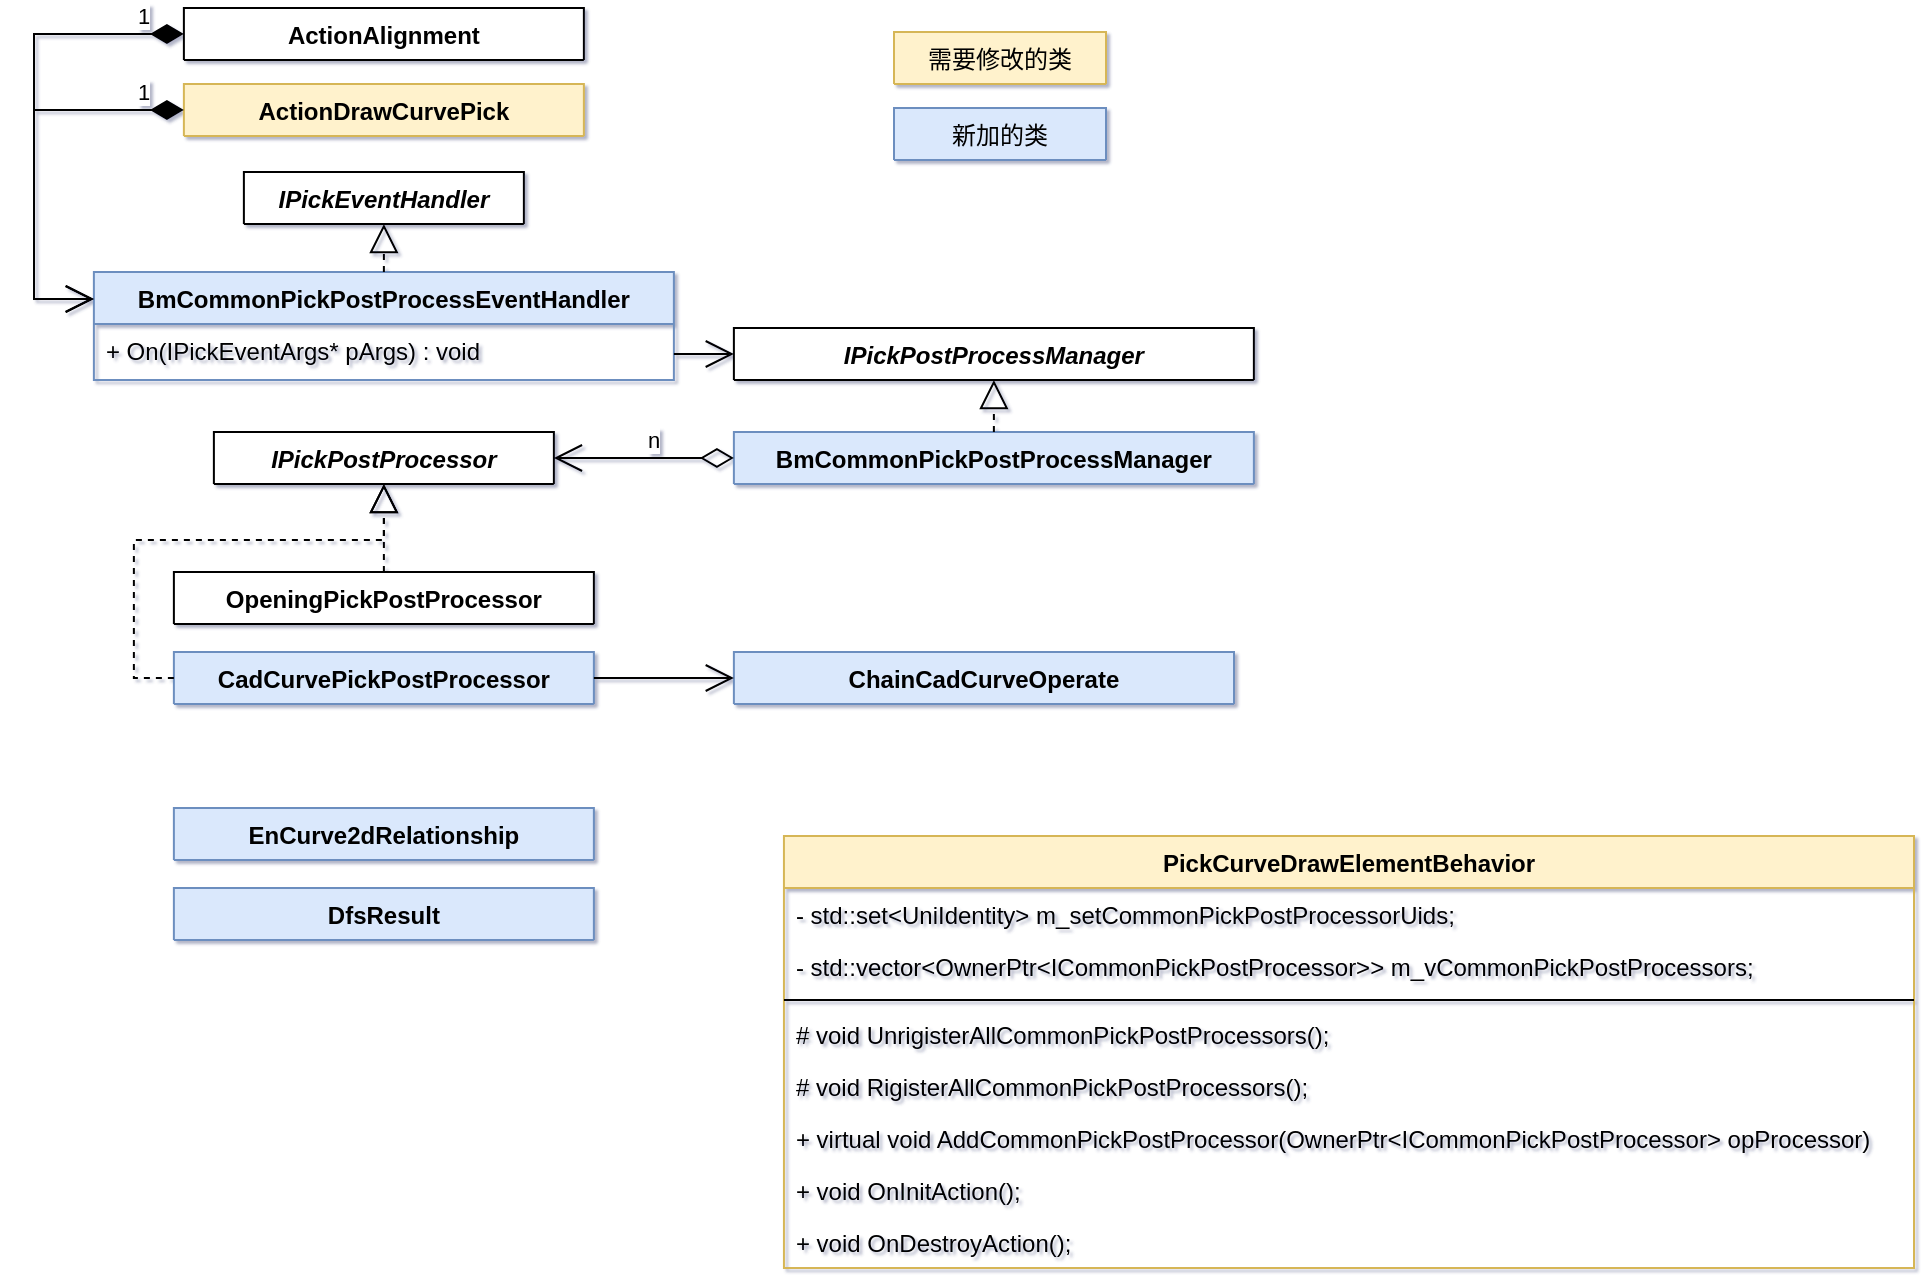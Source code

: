 <mxfile version="15.8.6" type="github" pages="4">
  <diagram id="PTwXgvChC8Ch85quqxlX" name="Scheme Final">
    <mxGraphModel dx="358" dy="658" grid="1" gridSize="10" guides="1" tooltips="1" connect="1" arrows="1" fold="1" page="1" pageScale="1" pageWidth="827" pageHeight="1169" background="none" math="0" shadow="1">
      <root>
        <mxCell id="Wxb5Ih9X1z9pYF5Ffwk9-0" />
        <mxCell id="Wxb5Ih9X1z9pYF5Ffwk9-1" parent="Wxb5Ih9X1z9pYF5Ffwk9-0" />
        <mxCell id="kNTKHGPlKL16wA6MH_51-0" value="IPickPostProcessor" style="swimlane;fontStyle=3;align=center;verticalAlign=top;childLayout=stackLayout;horizontal=1;startSize=26;horizontalStack=0;resizeParent=1;resizeLast=0;collapsible=1;marginBottom=0;shadow=0;strokeWidth=1;rounded=0;sketch=0;" parent="Wxb5Ih9X1z9pYF5Ffwk9-1" vertex="1" collapsed="1">
          <mxGeometry x="989.94" y="242" width="170" height="26" as="geometry">
            <mxRectangle x="330" y="360" width="160" height="70" as="alternateBounds" />
          </mxGeometry>
        </mxCell>
        <mxCell id="kNTKHGPlKL16wA6MH_51-1" value="Salary" style="text;align=left;verticalAlign=top;spacingLeft=4;spacingRight=4;overflow=hidden;rotatable=0;points=[[0,0.5],[1,0.5]];portConstraint=eastwest;rounded=0;" parent="kNTKHGPlKL16wA6MH_51-0" vertex="1">
          <mxGeometry y="26" width="170" height="26" as="geometry" />
        </mxCell>
        <mxCell id="kNTKHGPlKL16wA6MH_51-2" value="" style="line;html=1;strokeWidth=1;align=left;verticalAlign=middle;spacingTop=-1;spacingLeft=3;spacingRight=3;rotatable=0;labelPosition=right;points=[];portConstraint=eastwest;rounded=0;" parent="kNTKHGPlKL16wA6MH_51-0" vertex="1">
          <mxGeometry y="52" width="170" height="8" as="geometry" />
        </mxCell>
        <mxCell id="kNTKHGPlKL16wA6MH_51-3" value="IPickPostProcessManager" style="swimlane;fontStyle=3;align=center;verticalAlign=top;childLayout=stackLayout;horizontal=1;startSize=26;horizontalStack=0;resizeParent=1;resizeLast=0;collapsible=1;marginBottom=0;shadow=0;strokeWidth=1;rounded=0;sketch=0;" parent="Wxb5Ih9X1z9pYF5Ffwk9-1" vertex="1" collapsed="1">
          <mxGeometry x="1249.94" y="190" width="260" height="26" as="geometry">
            <mxRectangle x="570" y="310" width="160" height="216" as="alternateBounds" />
          </mxGeometry>
        </mxCell>
        <mxCell id="kNTKHGPlKL16wA6MH_51-4" value="Street" style="text;align=left;verticalAlign=top;spacingLeft=4;spacingRight=4;overflow=hidden;rotatable=0;points=[[0,0.5],[1,0.5]];portConstraint=eastwest;rounded=0;" parent="kNTKHGPlKL16wA6MH_51-3" vertex="1">
          <mxGeometry y="26" width="260" height="26" as="geometry" />
        </mxCell>
        <mxCell id="kNTKHGPlKL16wA6MH_51-5" value="Country" style="text;align=left;verticalAlign=top;spacingLeft=4;spacingRight=4;overflow=hidden;rotatable=0;points=[[0,0.5],[1,0.5]];portConstraint=eastwest;shadow=0;html=0;rounded=0;" parent="kNTKHGPlKL16wA6MH_51-3" vertex="1">
          <mxGeometry y="52" width="260" height="26" as="geometry" />
        </mxCell>
        <mxCell id="kNTKHGPlKL16wA6MH_51-6" value="" style="line;html=1;strokeWidth=1;align=left;verticalAlign=middle;spacingTop=-1;spacingLeft=3;spacingRight=3;rotatable=0;labelPosition=right;points=[];portConstraint=eastwest;rounded=0;" parent="kNTKHGPlKL16wA6MH_51-3" vertex="1">
          <mxGeometry y="78" width="260" height="8" as="geometry" />
        </mxCell>
        <mxCell id="kNTKHGPlKL16wA6MH_51-7" value="Validate" style="text;align=left;verticalAlign=top;spacingLeft=4;spacingRight=4;overflow=hidden;rotatable=0;points=[[0,0.5],[1,0.5]];portConstraint=eastwest;rounded=0;" parent="kNTKHGPlKL16wA6MH_51-3" vertex="1">
          <mxGeometry y="86" width="260" height="26" as="geometry" />
        </mxCell>
        <mxCell id="kNTKHGPlKL16wA6MH_51-8" value="Output As Label" style="text;align=left;verticalAlign=top;spacingLeft=4;spacingRight=4;overflow=hidden;rotatable=0;points=[[0,0.5],[1,0.5]];portConstraint=eastwest;rounded=0;" parent="kNTKHGPlKL16wA6MH_51-3" vertex="1">
          <mxGeometry y="112" width="260" height="26" as="geometry" />
        </mxCell>
        <mxCell id="kNTKHGPlKL16wA6MH_51-9" value="IPickEventHandler" style="swimlane;fontStyle=3;align=center;verticalAlign=top;childLayout=stackLayout;horizontal=1;startSize=26;horizontalStack=0;resizeParent=1;resizeParentMax=0;resizeLast=0;collapsible=1;marginBottom=0;rounded=0;shadow=0;sketch=0;" parent="Wxb5Ih9X1z9pYF5Ffwk9-1" vertex="1" collapsed="1">
          <mxGeometry x="1004.94" y="112" width="140" height="26" as="geometry">
            <mxRectangle x="180" y="450" width="160" height="86" as="alternateBounds" />
          </mxGeometry>
        </mxCell>
        <mxCell id="kNTKHGPlKL16wA6MH_51-10" value="+ field: type" style="text;strokeColor=none;fillColor=none;align=left;verticalAlign=top;spacingLeft=4;spacingRight=4;overflow=hidden;rotatable=0;points=[[0,0.5],[1,0.5]];portConstraint=eastwest;rounded=0;" parent="kNTKHGPlKL16wA6MH_51-9" vertex="1">
          <mxGeometry y="26" width="140" height="26" as="geometry" />
        </mxCell>
        <mxCell id="kNTKHGPlKL16wA6MH_51-11" value="" style="line;strokeWidth=1;fillColor=none;align=left;verticalAlign=middle;spacingTop=-1;spacingLeft=3;spacingRight=3;rotatable=0;labelPosition=right;points=[];portConstraint=eastwest;rounded=0;" parent="kNTKHGPlKL16wA6MH_51-9" vertex="1">
          <mxGeometry y="52" width="140" height="8" as="geometry" />
        </mxCell>
        <mxCell id="kNTKHGPlKL16wA6MH_51-12" value="+ method(type): type" style="text;strokeColor=none;fillColor=none;align=left;verticalAlign=top;spacingLeft=4;spacingRight=4;overflow=hidden;rotatable=0;points=[[0,0.5],[1,0.5]];portConstraint=eastwest;rounded=0;" parent="kNTKHGPlKL16wA6MH_51-9" vertex="1">
          <mxGeometry y="60" width="140" height="26" as="geometry" />
        </mxCell>
        <mxCell id="kNTKHGPlKL16wA6MH_51-13" value="BmCommonPickPostProcessEventHandler" style="swimlane;fontStyle=1;align=center;verticalAlign=top;childLayout=stackLayout;horizontal=1;startSize=26;horizontalStack=0;resizeParent=1;resizeLast=0;collapsible=1;marginBottom=0;shadow=0;strokeWidth=1;fillColor=#dae8fc;strokeColor=#6c8ebf;rounded=0;sketch=0;" parent="Wxb5Ih9X1z9pYF5Ffwk9-1" vertex="1">
          <mxGeometry x="929.94" y="162" width="290" height="54" as="geometry">
            <mxRectangle x="570" y="206" width="290" height="26" as="alternateBounds" />
          </mxGeometry>
        </mxCell>
        <mxCell id="kNTKHGPlKL16wA6MH_51-14" value="+ On(IPickEventArgs* pArgs) : void" style="text;align=left;verticalAlign=top;spacingLeft=4;spacingRight=4;overflow=hidden;rotatable=0;points=[[0,0.5],[1,0.5]];portConstraint=eastwest;rounded=0;shadow=0;sketch=0;" parent="kNTKHGPlKL16wA6MH_51-13" vertex="1">
          <mxGeometry y="26" width="290" height="26" as="geometry" />
        </mxCell>
        <mxCell id="kNTKHGPlKL16wA6MH_51-15" value="" style="endArrow=block;dashed=1;endFill=0;endSize=12;html=1;entryX=0.5;entryY=1;entryDx=0;entryDy=0;exitX=0.5;exitY=0;exitDx=0;exitDy=0;rounded=0;shadow=0;sketch=0;" parent="Wxb5Ih9X1z9pYF5Ffwk9-1" source="kNTKHGPlKL16wA6MH_51-13" target="kNTKHGPlKL16wA6MH_51-9" edge="1">
          <mxGeometry width="160" relative="1" as="geometry">
            <mxPoint x="850.94" y="122" as="sourcePoint" />
            <mxPoint x="1010.94" y="122" as="targetPoint" />
          </mxGeometry>
        </mxCell>
        <mxCell id="kNTKHGPlKL16wA6MH_51-16" value="OpeningPickPostProcessor" style="swimlane;fontStyle=1;align=center;verticalAlign=top;childLayout=stackLayout;horizontal=1;startSize=26;horizontalStack=0;resizeParent=1;resizeLast=0;collapsible=1;marginBottom=0;shadow=0;strokeWidth=1;rounded=0;sketch=0;" parent="Wxb5Ih9X1z9pYF5Ffwk9-1" vertex="1" collapsed="1">
          <mxGeometry x="969.94" y="312" width="210" height="26" as="geometry">
            <mxRectangle x="330" y="360" width="160" height="70" as="alternateBounds" />
          </mxGeometry>
        </mxCell>
        <mxCell id="kNTKHGPlKL16wA6MH_51-17" value="Salary" style="text;align=left;verticalAlign=top;spacingLeft=4;spacingRight=4;overflow=hidden;rotatable=0;points=[[0,0.5],[1,0.5]];portConstraint=eastwest;rounded=0;" parent="kNTKHGPlKL16wA6MH_51-16" vertex="1">
          <mxGeometry y="26" width="210" height="26" as="geometry" />
        </mxCell>
        <mxCell id="kNTKHGPlKL16wA6MH_51-18" value="" style="line;html=1;strokeWidth=1;align=left;verticalAlign=middle;spacingTop=-1;spacingLeft=3;spacingRight=3;rotatable=0;labelPosition=right;points=[];portConstraint=eastwest;rounded=0;" parent="kNTKHGPlKL16wA6MH_51-16" vertex="1">
          <mxGeometry y="52" width="210" height="8" as="geometry" />
        </mxCell>
        <mxCell id="kNTKHGPlKL16wA6MH_51-19" value="CadCurvePickPostProcessor" style="swimlane;fontStyle=1;align=center;verticalAlign=top;childLayout=stackLayout;horizontal=1;startSize=26;horizontalStack=0;resizeParent=1;resizeLast=0;collapsible=1;marginBottom=0;shadow=0;strokeWidth=1;fillColor=#dae8fc;strokeColor=#6c8ebf;rounded=0;sketch=0;" parent="Wxb5Ih9X1z9pYF5Ffwk9-1" vertex="1" collapsed="1">
          <mxGeometry x="969.94" y="352" width="210" height="26" as="geometry">
            <mxRectangle x="969.94" y="352" width="160" height="70" as="alternateBounds" />
          </mxGeometry>
        </mxCell>
        <mxCell id="kNTKHGPlKL16wA6MH_51-20" value="Salary" style="text;align=left;verticalAlign=top;spacingLeft=4;spacingRight=4;overflow=hidden;rotatable=0;points=[[0,0.5],[1,0.5]];portConstraint=eastwest;rounded=0;" parent="kNTKHGPlKL16wA6MH_51-19" vertex="1">
          <mxGeometry y="26" width="210" height="26" as="geometry" />
        </mxCell>
        <mxCell id="kNTKHGPlKL16wA6MH_51-21" value="" style="line;html=1;strokeWidth=1;align=left;verticalAlign=middle;spacingTop=-1;spacingLeft=3;spacingRight=3;rotatable=0;labelPosition=right;points=[];portConstraint=eastwest;rounded=0;" parent="kNTKHGPlKL16wA6MH_51-19" vertex="1">
          <mxGeometry y="52" width="210" height="8" as="geometry" />
        </mxCell>
        <mxCell id="kNTKHGPlKL16wA6MH_51-22" value="" style="endArrow=block;dashed=1;endFill=0;endSize=12;html=1;entryX=0.5;entryY=1;entryDx=0;entryDy=0;exitX=0.5;exitY=0;exitDx=0;exitDy=0;rounded=0;shadow=0;sketch=0;" parent="Wxb5Ih9X1z9pYF5Ffwk9-1" source="kNTKHGPlKL16wA6MH_51-16" target="kNTKHGPlKL16wA6MH_51-0" edge="1">
          <mxGeometry width="160" relative="1" as="geometry">
            <mxPoint x="809.94" y="302" as="sourcePoint" />
            <mxPoint x="969.94" y="302" as="targetPoint" />
          </mxGeometry>
        </mxCell>
        <mxCell id="kNTKHGPlKL16wA6MH_51-23" value="" style="endArrow=block;dashed=1;endFill=0;endSize=12;html=1;entryX=0.5;entryY=1;entryDx=0;entryDy=0;exitX=0;exitY=0.5;exitDx=0;exitDy=0;rounded=0;shadow=0;sketch=0;" parent="Wxb5Ih9X1z9pYF5Ffwk9-1" source="kNTKHGPlKL16wA6MH_51-19" target="kNTKHGPlKL16wA6MH_51-0" edge="1">
          <mxGeometry width="160" relative="1" as="geometry">
            <mxPoint x="739.94" y="312" as="sourcePoint" />
            <mxPoint x="1079.94" y="272" as="targetPoint" />
            <Array as="points">
              <mxPoint x="949.94" y="365" />
              <mxPoint x="949.94" y="296" />
              <mxPoint x="1074.94" y="296" />
            </Array>
          </mxGeometry>
        </mxCell>
        <mxCell id="kNTKHGPlKL16wA6MH_51-24" value="BmCommonPickPostProcessManager" style="swimlane;fontStyle=1;align=center;verticalAlign=top;childLayout=stackLayout;horizontal=1;startSize=26;horizontalStack=0;resizeParent=1;resizeLast=0;collapsible=1;marginBottom=0;shadow=0;strokeWidth=1;fillColor=#dae8fc;strokeColor=#6c8ebf;rounded=0;sketch=0;" parent="Wxb5Ih9X1z9pYF5Ffwk9-1" vertex="1" collapsed="1">
          <mxGeometry x="1249.94" y="242" width="260" height="26" as="geometry">
            <mxRectangle x="1249.94" y="242" width="160" height="216" as="alternateBounds" />
          </mxGeometry>
        </mxCell>
        <mxCell id="kNTKHGPlKL16wA6MH_51-25" value="Street" style="text;align=left;verticalAlign=top;spacingLeft=4;spacingRight=4;overflow=hidden;rotatable=0;points=[[0,0.5],[1,0.5]];portConstraint=eastwest;rounded=0;" parent="kNTKHGPlKL16wA6MH_51-24" vertex="1">
          <mxGeometry y="26" width="260" height="26" as="geometry" />
        </mxCell>
        <mxCell id="kNTKHGPlKL16wA6MH_51-26" value="Country" style="text;align=left;verticalAlign=top;spacingLeft=4;spacingRight=4;overflow=hidden;rotatable=0;points=[[0,0.5],[1,0.5]];portConstraint=eastwest;shadow=0;html=0;rounded=0;" parent="kNTKHGPlKL16wA6MH_51-24" vertex="1">
          <mxGeometry y="52" width="260" height="26" as="geometry" />
        </mxCell>
        <mxCell id="kNTKHGPlKL16wA6MH_51-27" value="" style="line;html=1;strokeWidth=1;align=left;verticalAlign=middle;spacingTop=-1;spacingLeft=3;spacingRight=3;rotatable=0;labelPosition=right;points=[];portConstraint=eastwest;rounded=0;" parent="kNTKHGPlKL16wA6MH_51-24" vertex="1">
          <mxGeometry y="78" width="260" height="8" as="geometry" />
        </mxCell>
        <mxCell id="kNTKHGPlKL16wA6MH_51-28" value="Validate" style="text;align=left;verticalAlign=top;spacingLeft=4;spacingRight=4;overflow=hidden;rotatable=0;points=[[0,0.5],[1,0.5]];portConstraint=eastwest;rounded=0;" parent="kNTKHGPlKL16wA6MH_51-24" vertex="1">
          <mxGeometry y="86" width="260" height="26" as="geometry" />
        </mxCell>
        <mxCell id="kNTKHGPlKL16wA6MH_51-29" value="Output As Label" style="text;align=left;verticalAlign=top;spacingLeft=4;spacingRight=4;overflow=hidden;rotatable=0;points=[[0,0.5],[1,0.5]];portConstraint=eastwest;rounded=0;" parent="kNTKHGPlKL16wA6MH_51-24" vertex="1">
          <mxGeometry y="112" width="260" height="26" as="geometry" />
        </mxCell>
        <mxCell id="kNTKHGPlKL16wA6MH_51-30" value="" style="endArrow=block;dashed=1;endFill=0;endSize=12;html=1;entryX=0.5;entryY=1;entryDx=0;entryDy=0;exitX=0.5;exitY=0;exitDx=0;exitDy=0;rounded=0;shadow=0;sketch=0;" parent="Wxb5Ih9X1z9pYF5Ffwk9-1" source="kNTKHGPlKL16wA6MH_51-24" target="kNTKHGPlKL16wA6MH_51-3" edge="1">
          <mxGeometry width="160" relative="1" as="geometry">
            <mxPoint x="1329.94" y="332" as="sourcePoint" />
            <mxPoint x="1489.94" y="332" as="targetPoint" />
          </mxGeometry>
        </mxCell>
        <mxCell id="kNTKHGPlKL16wA6MH_51-31" value="" style="endArrow=open;endFill=1;endSize=12;html=1;entryX=0;entryY=0.5;entryDx=0;entryDy=0;rounded=0;shadow=0;sketch=0;" parent="Wxb5Ih9X1z9pYF5Ffwk9-1" target="kNTKHGPlKL16wA6MH_51-3" edge="1">
          <mxGeometry width="160" relative="1" as="geometry">
            <mxPoint x="1219.94" y="203" as="sourcePoint" />
            <mxPoint x="1109.94" y="236" as="targetPoint" />
          </mxGeometry>
        </mxCell>
        <mxCell id="kNTKHGPlKL16wA6MH_51-32" value="n" style="endArrow=open;html=1;endSize=12;startArrow=diamondThin;startSize=14;startFill=0;edgeStyle=orthogonalEdgeStyle;align=left;verticalAlign=bottom;entryX=1;entryY=0.5;entryDx=0;entryDy=0;exitX=0;exitY=0.5;exitDx=0;exitDy=0;rounded=0;shadow=0;sketch=0;" parent="Wxb5Ih9X1z9pYF5Ffwk9-1" source="kNTKHGPlKL16wA6MH_51-24" target="kNTKHGPlKL16wA6MH_51-0" edge="1">
          <mxGeometry relative="1" as="geometry">
            <mxPoint x="1239.94" y="306" as="sourcePoint" />
            <mxPoint x="1439.94" y="316" as="targetPoint" />
            <mxPoint as="offset" />
          </mxGeometry>
        </mxCell>
        <mxCell id="kNTKHGPlKL16wA6MH_51-33" value="1" style="endArrow=open;html=1;endSize=12;startArrow=diamondThin;startSize=14;startFill=1;edgeStyle=orthogonalEdgeStyle;align=left;verticalAlign=bottom;entryX=0;entryY=0.25;entryDx=0;entryDy=0;exitX=0;exitY=0.5;exitDx=0;exitDy=0;rounded=0;shadow=0;sketch=0;" parent="Wxb5Ih9X1z9pYF5Ffwk9-1" source="kNTKHGPlKL16wA6MH_51-38" target="kNTKHGPlKL16wA6MH_51-13" edge="1">
          <mxGeometry x="-0.79" relative="1" as="geometry">
            <mxPoint x="900" y="39" as="sourcePoint" />
            <mxPoint x="869.94" y="162" as="targetPoint" />
            <Array as="points">
              <mxPoint x="900" y="43" />
              <mxPoint x="900" y="175" />
            </Array>
            <mxPoint as="offset" />
          </mxGeometry>
        </mxCell>
        <mxCell id="kNTKHGPlKL16wA6MH_51-34" value="ActionDrawCurvePick" style="swimlane;fontStyle=1;align=center;verticalAlign=top;childLayout=stackLayout;horizontal=1;startSize=26;horizontalStack=0;resizeParent=1;resizeLast=0;collapsible=1;marginBottom=0;shadow=0;strokeWidth=1;fillColor=#fff2cc;strokeColor=#d6b656;rounded=0;sketch=0;" parent="Wxb5Ih9X1z9pYF5Ffwk9-1" vertex="1" collapsed="1">
          <mxGeometry x="974.94" y="68" width="200" height="26" as="geometry">
            <mxRectangle x="560" y="120" width="160" height="90" as="alternateBounds" />
          </mxGeometry>
        </mxCell>
        <mxCell id="kNTKHGPlKL16wA6MH_51-35" value="Name" style="text;align=left;verticalAlign=top;spacingLeft=4;spacingRight=4;overflow=hidden;rotatable=0;points=[[0,0.5],[1,0.5]];portConstraint=eastwest;rounded=0;" parent="kNTKHGPlKL16wA6MH_51-34" vertex="1">
          <mxGeometry y="26" width="200" height="26" as="geometry" />
        </mxCell>
        <mxCell id="kNTKHGPlKL16wA6MH_51-36" value="" style="line;html=1;strokeWidth=1;align=left;verticalAlign=middle;spacingTop=-1;spacingLeft=3;spacingRight=3;rotatable=0;labelPosition=right;points=[];portConstraint=eastwest;rounded=0;" parent="kNTKHGPlKL16wA6MH_51-34" vertex="1">
          <mxGeometry y="52" width="200" height="8" as="geometry" />
        </mxCell>
        <mxCell id="kNTKHGPlKL16wA6MH_51-37" value="Purchase Parking Pass" style="text;align=left;verticalAlign=top;spacingLeft=4;spacingRight=4;overflow=hidden;rotatable=0;points=[[0,0.5],[1,0.5]];portConstraint=eastwest;rounded=0;" parent="kNTKHGPlKL16wA6MH_51-34" vertex="1">
          <mxGeometry y="60" width="200" height="26" as="geometry" />
        </mxCell>
        <mxCell id="kNTKHGPlKL16wA6MH_51-38" value="ActionAlignment" style="swimlane;fontStyle=1;align=center;verticalAlign=top;childLayout=stackLayout;horizontal=1;startSize=26;horizontalStack=0;resizeParent=1;resizeLast=0;collapsible=1;marginBottom=0;shadow=0;strokeWidth=1;rounded=0;sketch=0;" parent="Wxb5Ih9X1z9pYF5Ffwk9-1" vertex="1" collapsed="1">
          <mxGeometry x="974.94" y="30" width="200" height="26" as="geometry">
            <mxRectangle x="560" y="120" width="160" height="90" as="alternateBounds" />
          </mxGeometry>
        </mxCell>
        <mxCell id="kNTKHGPlKL16wA6MH_51-39" value="Name" style="text;align=left;verticalAlign=top;spacingLeft=4;spacingRight=4;overflow=hidden;rotatable=0;points=[[0,0.5],[1,0.5]];portConstraint=eastwest;rounded=0;" parent="kNTKHGPlKL16wA6MH_51-38" vertex="1">
          <mxGeometry y="26" width="200" height="26" as="geometry" />
        </mxCell>
        <mxCell id="kNTKHGPlKL16wA6MH_51-40" value="" style="line;html=1;strokeWidth=1;align=left;verticalAlign=middle;spacingTop=-1;spacingLeft=3;spacingRight=3;rotatable=0;labelPosition=right;points=[];portConstraint=eastwest;rounded=0;" parent="kNTKHGPlKL16wA6MH_51-38" vertex="1">
          <mxGeometry y="52" width="200" height="8" as="geometry" />
        </mxCell>
        <mxCell id="kNTKHGPlKL16wA6MH_51-41" value="Purchase Parking Pass" style="text;align=left;verticalAlign=top;spacingLeft=4;spacingRight=4;overflow=hidden;rotatable=0;points=[[0,0.5],[1,0.5]];portConstraint=eastwest;rounded=0;" parent="kNTKHGPlKL16wA6MH_51-38" vertex="1">
          <mxGeometry y="60" width="200" height="26" as="geometry" />
        </mxCell>
        <mxCell id="kNTKHGPlKL16wA6MH_51-42" value="1" style="endArrow=open;html=1;endSize=12;startArrow=diamondThin;startSize=14;startFill=1;edgeStyle=orthogonalEdgeStyle;align=left;verticalAlign=bottom;entryX=0;entryY=0.25;entryDx=0;entryDy=0;exitX=0;exitY=0.5;exitDx=0;exitDy=0;rounded=0;shadow=0;sketch=0;" parent="Wxb5Ih9X1z9pYF5Ffwk9-1" source="kNTKHGPlKL16wA6MH_51-34" target="kNTKHGPlKL16wA6MH_51-13" edge="1">
          <mxGeometry x="-0.75" relative="1" as="geometry">
            <mxPoint x="900" y="39" as="sourcePoint" />
            <mxPoint x="930" y="179" as="targetPoint" />
            <Array as="points">
              <mxPoint x="900" y="81" />
              <mxPoint x="900" y="175" />
            </Array>
            <mxPoint as="offset" />
          </mxGeometry>
        </mxCell>
        <mxCell id="kNTKHGPlKL16wA6MH_51-43" value="ChainCadCurveOperate" style="swimlane;fontStyle=1;align=center;verticalAlign=top;childLayout=stackLayout;horizontal=1;startSize=26;horizontalStack=0;resizeParent=1;resizeLast=0;collapsible=1;marginBottom=0;shadow=0;strokeWidth=1;fillColor=#dae8fc;strokeColor=#6c8ebf;rounded=0;sketch=0;" parent="Wxb5Ih9X1z9pYF5Ffwk9-1" vertex="1" collapsed="1">
          <mxGeometry x="1249.94" y="352" width="250.06" height="26" as="geometry">
            <mxRectangle x="1249.94" y="352" width="260.06" height="210" as="alternateBounds" />
          </mxGeometry>
        </mxCell>
        <mxCell id="i8AwMZJxcLAJFtqc-F1E-4" value="+ field: type" style="text;strokeColor=none;fillColor=none;align=left;verticalAlign=top;spacingLeft=4;spacingRight=4;overflow=hidden;rotatable=0;points=[[0,0.5],[1,0.5]];portConstraint=eastwest;rounded=0;" parent="kNTKHGPlKL16wA6MH_51-43" vertex="1">
          <mxGeometry y="26" width="250.06" height="26" as="geometry" />
        </mxCell>
        <mxCell id="kNTKHGPlKL16wA6MH_51-45" value="" style="line;html=1;strokeWidth=1;align=left;verticalAlign=middle;spacingTop=-1;spacingLeft=3;spacingRight=3;rotatable=0;labelPosition=right;points=[];portConstraint=eastwest;rounded=0;" parent="kNTKHGPlKL16wA6MH_51-43" vertex="1">
          <mxGeometry y="52" width="250.06" height="8" as="geometry" />
        </mxCell>
        <mxCell id="i8AwMZJxcLAJFtqc-F1E-3" value="+ ChainCadCurveOperate(): void" style="text;strokeColor=none;fillColor=none;align=left;verticalAlign=top;spacingLeft=4;spacingRight=4;overflow=hidden;rotatable=0;points=[[0,0.5],[1,0.5]];portConstraint=eastwest;rounded=0;" parent="kNTKHGPlKL16wA6MH_51-43" vertex="1">
          <mxGeometry y="60" width="250.06" height="26" as="geometry" />
        </mxCell>
        <mxCell id="i8AwMZJxcLAJFtqc-F1E-9" value="+ Excute(): void" style="text;strokeColor=none;fillColor=none;align=left;verticalAlign=top;spacingLeft=4;spacingRight=4;overflow=hidden;rotatable=0;points=[[0,0.5],[1,0.5]];portConstraint=eastwest;rounded=0;" parent="kNTKHGPlKL16wA6MH_51-43" vertex="1">
          <mxGeometry y="86" width="250.06" height="26" as="geometry" />
        </mxCell>
        <mxCell id="i8AwMZJxcLAJFtqc-F1E-10" value="+ Excute(): void" style="text;strokeColor=none;fillColor=none;align=left;verticalAlign=top;spacingLeft=4;spacingRight=4;overflow=hidden;rotatable=0;points=[[0,0.5],[1,0.5]];portConstraint=eastwest;rounded=0;" parent="kNTKHGPlKL16wA6MH_51-43" vertex="1">
          <mxGeometry y="112" width="250.06" height="26" as="geometry" />
        </mxCell>
        <mxCell id="kNTKHGPlKL16wA6MH_51-46" value="" style="endArrow=open;endFill=1;endSize=12;html=1;exitX=1;exitY=0.5;exitDx=0;exitDy=0;entryX=0;entryY=0.5;entryDx=0;entryDy=0;rounded=0;shadow=0;sketch=0;" parent="Wxb5Ih9X1z9pYF5Ffwk9-1" source="kNTKHGPlKL16wA6MH_51-19" target="kNTKHGPlKL16wA6MH_51-43" edge="1">
          <mxGeometry width="160" relative="1" as="geometry">
            <mxPoint x="1040" y="399" as="sourcePoint" />
            <mxPoint x="1200" y="379" as="targetPoint" />
          </mxGeometry>
        </mxCell>
        <mxCell id="jtj8j1ZU2egn2PIGW_j1-0" value="EnCurve2dRelationship" style="swimlane;fontStyle=1;align=center;verticalAlign=top;childLayout=stackLayout;horizontal=1;startSize=26;horizontalStack=0;resizeParent=1;resizeLast=0;collapsible=1;marginBottom=0;shadow=0;strokeWidth=1;fillColor=#dae8fc;strokeColor=#6c8ebf;rounded=0;sketch=0;" vertex="1" collapsed="1" parent="Wxb5Ih9X1z9pYF5Ffwk9-1">
          <mxGeometry x="969.94" y="430" width="210" height="26" as="geometry">
            <mxRectangle x="969.94" y="352" width="160" height="70" as="alternateBounds" />
          </mxGeometry>
        </mxCell>
        <mxCell id="jtj8j1ZU2egn2PIGW_j1-1" value="Salary" style="text;align=left;verticalAlign=top;spacingLeft=4;spacingRight=4;overflow=hidden;rotatable=0;points=[[0,0.5],[1,0.5]];portConstraint=eastwest;rounded=0;" vertex="1" parent="jtj8j1ZU2egn2PIGW_j1-0">
          <mxGeometry y="26" width="210" height="26" as="geometry" />
        </mxCell>
        <mxCell id="jtj8j1ZU2egn2PIGW_j1-2" value="" style="line;html=1;strokeWidth=1;align=left;verticalAlign=middle;spacingTop=-1;spacingLeft=3;spacingRight=3;rotatable=0;labelPosition=right;points=[];portConstraint=eastwest;rounded=0;" vertex="1" parent="jtj8j1ZU2egn2PIGW_j1-0">
          <mxGeometry y="52" width="210" height="8" as="geometry" />
        </mxCell>
        <mxCell id="jtj8j1ZU2egn2PIGW_j1-3" value="DfsResult" style="swimlane;fontStyle=1;align=center;verticalAlign=top;childLayout=stackLayout;horizontal=1;startSize=26;horizontalStack=0;resizeParent=1;resizeLast=0;collapsible=1;marginBottom=0;shadow=0;strokeWidth=1;fillColor=#dae8fc;strokeColor=#6c8ebf;rounded=0;sketch=0;" vertex="1" collapsed="1" parent="Wxb5Ih9X1z9pYF5Ffwk9-1">
          <mxGeometry x="969.94" y="470" width="210" height="26" as="geometry">
            <mxRectangle x="969.94" y="470" width="270.06" height="176" as="alternateBounds" />
          </mxGeometry>
        </mxCell>
        <mxCell id="jtj8j1ZU2egn2PIGW_j1-4" value="+ bIsLoop: bool" style="text;align=left;verticalAlign=top;spacingLeft=4;spacingRight=4;overflow=hidden;rotatable=0;points=[[0,0.5],[1,0.5]];portConstraint=eastwest;rounded=0;" vertex="1" parent="jtj8j1ZU2egn2PIGW_j1-3">
          <mxGeometry y="26" width="210" height="26" as="geometry" />
        </mxCell>
        <mxCell id="jtj8j1ZU2egn2PIGW_j1-7" value="+ dLength: double" style="text;align=left;verticalAlign=top;spacingLeft=4;spacingRight=4;overflow=hidden;rotatable=0;points=[[0,0.5],[1,0.5]];portConstraint=eastwest;rounded=0;" vertex="1" parent="jtj8j1ZU2egn2PIGW_j1-3">
          <mxGeometry y="52" width="210" height="26" as="geometry" />
        </mxCell>
        <mxCell id="jtj8j1ZU2egn2PIGW_j1-9" value="&amp;nbsp;+ dArea: double" style="text;whiteSpace=wrap;html=1;rounded=0;" vertex="1" parent="jtj8j1ZU2egn2PIGW_j1-3">
          <mxGeometry y="78" width="210" height="30" as="geometry" />
        </mxCell>
        <mxCell id="jtj8j1ZU2egn2PIGW_j1-10" value="&lt;div&gt;&amp;nbsp;+ vCurvePath: std::vector&amp;lt;const ICurve2d*&amp;gt;&lt;/div&gt;" style="text;whiteSpace=wrap;html=1;rounded=0;" vertex="1" parent="jtj8j1ZU2egn2PIGW_j1-3">
          <mxGeometry y="108" width="210" height="30" as="geometry" />
        </mxCell>
        <mxCell id="jtj8j1ZU2egn2PIGW_j1-8" value="&lt;div&gt;&amp;nbsp;+ pPolygon: IPolygon *&lt;br&gt;&lt;/div&gt;" style="text;whiteSpace=wrap;html=1;rounded=0;" vertex="1" parent="jtj8j1ZU2egn2PIGW_j1-3">
          <mxGeometry y="138" width="210" height="30" as="geometry" />
        </mxCell>
        <mxCell id="jtj8j1ZU2egn2PIGW_j1-5" value="" style="line;html=1;strokeWidth=1;align=left;verticalAlign=middle;spacingTop=-1;spacingLeft=3;spacingRight=3;rotatable=0;labelPosition=right;points=[];portConstraint=eastwest;rounded=0;" vertex="1" parent="jtj8j1ZU2egn2PIGW_j1-3">
          <mxGeometry y="168" width="210" height="8" as="geometry" />
        </mxCell>
        <mxCell id="rM090HQiWw-F1MjJMAG--0" value="需要修改的类" style="swimlane;fontStyle=0;align=center;verticalAlign=top;childLayout=stackLayout;horizontal=1;startSize=26;horizontalStack=0;resizeParent=1;resizeLast=0;collapsible=1;marginBottom=0;shadow=0;strokeWidth=1;fillColor=#fff2cc;strokeColor=#d6b656;rounded=0;sketch=0;" vertex="1" collapsed="1" parent="Wxb5Ih9X1z9pYF5Ffwk9-1">
          <mxGeometry x="1330" y="42" width="106" height="26" as="geometry">
            <mxRectangle x="560" y="120" width="160" height="90" as="alternateBounds" />
          </mxGeometry>
        </mxCell>
        <mxCell id="rM090HQiWw-F1MjJMAG--1" value="Name" style="text;align=left;verticalAlign=top;spacingLeft=4;spacingRight=4;overflow=hidden;rotatable=0;points=[[0,0.5],[1,0.5]];portConstraint=eastwest;rounded=0;" vertex="1" parent="rM090HQiWw-F1MjJMAG--0">
          <mxGeometry y="26" width="106" height="26" as="geometry" />
        </mxCell>
        <mxCell id="rM090HQiWw-F1MjJMAG--2" value="" style="line;html=1;strokeWidth=1;align=left;verticalAlign=middle;spacingTop=-1;spacingLeft=3;spacingRight=3;rotatable=0;labelPosition=right;points=[];portConstraint=eastwest;rounded=0;" vertex="1" parent="rM090HQiWw-F1MjJMAG--0">
          <mxGeometry y="52" width="106" height="8" as="geometry" />
        </mxCell>
        <mxCell id="rM090HQiWw-F1MjJMAG--3" value="Purchase Parking Pass" style="text;align=left;verticalAlign=top;spacingLeft=4;spacingRight=4;overflow=hidden;rotatable=0;points=[[0,0.5],[1,0.5]];portConstraint=eastwest;rounded=0;" vertex="1" parent="rM090HQiWw-F1MjJMAG--0">
          <mxGeometry y="60" width="106" height="26" as="geometry" />
        </mxCell>
        <mxCell id="rM090HQiWw-F1MjJMAG--4" value="新加的类" style="swimlane;fontStyle=0;align=center;verticalAlign=top;childLayout=stackLayout;horizontal=1;startSize=26;horizontalStack=0;resizeParent=1;resizeLast=0;collapsible=1;marginBottom=0;shadow=0;strokeWidth=1;fillColor=#dae8fc;strokeColor=#6c8ebf;rounded=0;sketch=0;" vertex="1" collapsed="1" parent="Wxb5Ih9X1z9pYF5Ffwk9-1">
          <mxGeometry x="1330" y="80" width="106" height="26" as="geometry">
            <mxRectangle x="1330" y="80" width="160" height="216" as="alternateBounds" />
          </mxGeometry>
        </mxCell>
        <mxCell id="YYBtdFlYTwtGG5axfxud-0" value="PickCurveDrawElementBehavior" style="swimlane;fontStyle=1;align=center;verticalAlign=top;childLayout=stackLayout;horizontal=1;startSize=26;horizontalStack=0;resizeParent=1;resizeLast=0;collapsible=1;marginBottom=0;shadow=0;strokeWidth=1;fillColor=#fff2cc;strokeColor=#d6b656;rounded=0;sketch=0;" vertex="1" parent="Wxb5Ih9X1z9pYF5Ffwk9-1">
          <mxGeometry x="1274.97" y="444" width="565.03" height="216" as="geometry">
            <mxRectangle x="1274.97" y="444" width="245.03" height="26" as="alternateBounds" />
          </mxGeometry>
        </mxCell>
        <mxCell id="YYBtdFlYTwtGG5axfxud-1" value="- std::set&lt;UniIdentity&gt; m_setCommonPickPostProcessorUids;&#xa;" style="text;align=left;verticalAlign=top;spacingLeft=4;spacingRight=4;overflow=hidden;rotatable=0;points=[[0,0.5],[1,0.5]];portConstraint=eastwest;rounded=0;" vertex="1" parent="YYBtdFlYTwtGG5axfxud-0">
          <mxGeometry y="26" width="565.03" height="26" as="geometry" />
        </mxCell>
        <mxCell id="YYBtdFlYTwtGG5axfxud-4" value="- std::vector&lt;OwnerPtr&lt;ICommonPickPostProcessor&gt;&gt; m_vCommonPickPostProcessors;" style="text;align=left;verticalAlign=top;spacingLeft=4;spacingRight=4;overflow=hidden;rotatable=0;points=[[0,0.5],[1,0.5]];portConstraint=eastwest;rounded=0;" vertex="1" parent="YYBtdFlYTwtGG5axfxud-0">
          <mxGeometry y="52" width="565.03" height="26" as="geometry" />
        </mxCell>
        <mxCell id="YYBtdFlYTwtGG5axfxud-2" value="" style="line;html=1;strokeWidth=1;align=left;verticalAlign=middle;spacingTop=-1;spacingLeft=3;spacingRight=3;rotatable=0;labelPosition=right;points=[];portConstraint=eastwest;rounded=0;" vertex="1" parent="YYBtdFlYTwtGG5axfxud-0">
          <mxGeometry y="78" width="565.03" height="8" as="geometry" />
        </mxCell>
        <mxCell id="YYBtdFlYTwtGG5axfxud-5" value="# void UnrigisterAllCommonPickPostProcessors();" style="text;align=left;verticalAlign=top;spacingLeft=4;spacingRight=4;overflow=hidden;rotatable=0;points=[[0,0.5],[1,0.5]];portConstraint=eastwest;rounded=0;" vertex="1" parent="YYBtdFlYTwtGG5axfxud-0">
          <mxGeometry y="86" width="565.03" height="26" as="geometry" />
        </mxCell>
        <mxCell id="YYBtdFlYTwtGG5axfxud-7" value="# void RigisterAllCommonPickPostProcessors();" style="text;align=left;verticalAlign=top;spacingLeft=4;spacingRight=4;overflow=hidden;rotatable=0;points=[[0,0.5],[1,0.5]];portConstraint=eastwest;rounded=0;" vertex="1" parent="YYBtdFlYTwtGG5axfxud-0">
          <mxGeometry y="112" width="565.03" height="26" as="geometry" />
        </mxCell>
        <mxCell id="YYBtdFlYTwtGG5axfxud-3" value="+ virtual void AddCommonPickPostProcessor(OwnerPtr&lt;ICommonPickPostProcessor&gt; opProcessor)" style="text;align=left;verticalAlign=top;spacingLeft=4;spacingRight=4;overflow=hidden;rotatable=0;points=[[0,0.5],[1,0.5]];portConstraint=eastwest;rounded=0;" vertex="1" parent="YYBtdFlYTwtGG5axfxud-0">
          <mxGeometry y="138" width="565.03" height="26" as="geometry" />
        </mxCell>
        <mxCell id="YYBtdFlYTwtGG5axfxud-6" value="+ void OnInitAction();" style="text;align=left;verticalAlign=top;spacingLeft=4;spacingRight=4;overflow=hidden;rotatable=0;points=[[0,0.5],[1,0.5]];portConstraint=eastwest;rounded=0;" vertex="1" parent="YYBtdFlYTwtGG5axfxud-0">
          <mxGeometry y="164" width="565.03" height="26" as="geometry" />
        </mxCell>
        <mxCell id="YYBtdFlYTwtGG5axfxud-8" value="+ void OnDestroyAction();" style="text;align=left;verticalAlign=top;spacingLeft=4;spacingRight=4;overflow=hidden;rotatable=0;points=[[0,0.5],[1,0.5]];portConstraint=eastwest;rounded=0;" vertex="1" parent="YYBtdFlYTwtGG5axfxud-0">
          <mxGeometry y="190" width="565.03" height="26" as="geometry" />
        </mxCell>
      </root>
    </mxGraphModel>
  </diagram>
  <diagram id="C5RBs43oDa-KdzZeNtuy" name="Scheme 1">
    <mxGraphModel dx="1422" dy="790" grid="1" gridSize="10" guides="1" tooltips="1" connect="1" arrows="1" fold="1" page="1" pageScale="1" pageWidth="827" pageHeight="1169" background="none" math="0" shadow="1">
      <root>
        <mxCell id="WIyWlLk6GJQsqaUBKTNV-0" />
        <mxCell id="WIyWlLk6GJQsqaUBKTNV-1" parent="WIyWlLk6GJQsqaUBKTNV-0" />
        <mxCell id="zkfFHV4jXpPFQw0GAbJ--0" value="IPickNodeReferenceAction" style="swimlane;fontStyle=3;align=center;verticalAlign=top;childLayout=stackLayout;horizontal=1;startSize=26;horizontalStack=0;resizeParent=1;resizeLast=0;collapsible=1;marginBottom=0;rounded=0;shadow=0;strokeWidth=1;" parent="WIyWlLk6GJQsqaUBKTNV-1" vertex="1" collapsed="1">
          <mxGeometry x="180" y="120" width="200" height="26" as="geometry">
            <mxRectangle x="220" y="120" width="160" height="138" as="alternateBounds" />
          </mxGeometry>
        </mxCell>
        <mxCell id="zkfFHV4jXpPFQw0GAbJ--1" value="Name" style="text;align=left;verticalAlign=top;spacingLeft=4;spacingRight=4;overflow=hidden;rotatable=0;points=[[0,0.5],[1,0.5]];portConstraint=eastwest;" parent="zkfFHV4jXpPFQw0GAbJ--0" vertex="1">
          <mxGeometry y="26" width="200" height="26" as="geometry" />
        </mxCell>
        <mxCell id="zkfFHV4jXpPFQw0GAbJ--4" value="" style="line;html=1;strokeWidth=1;align=left;verticalAlign=middle;spacingTop=-1;spacingLeft=3;spacingRight=3;rotatable=0;labelPosition=right;points=[];portConstraint=eastwest;" parent="zkfFHV4jXpPFQw0GAbJ--0" vertex="1">
          <mxGeometry y="52" width="200" height="8" as="geometry" />
        </mxCell>
        <mxCell id="zkfFHV4jXpPFQw0GAbJ--5" value="Purchase Parking Pass" style="text;align=left;verticalAlign=top;spacingLeft=4;spacingRight=4;overflow=hidden;rotatable=0;points=[[0,0.5],[1,0.5]];portConstraint=eastwest;" parent="zkfFHV4jXpPFQw0GAbJ--0" vertex="1">
          <mxGeometry y="60" width="200" height="26" as="geometry" />
        </mxCell>
        <mxCell id="zkfFHV4jXpPFQw0GAbJ--6" value="BmCommonPickNodeReferenceAction" style="swimlane;fontStyle=1;align=center;verticalAlign=top;childLayout=stackLayout;horizontal=1;startSize=26;horizontalStack=0;resizeParent=1;resizeLast=0;collapsible=1;marginBottom=0;rounded=0;shadow=0;strokeWidth=1;" parent="WIyWlLk6GJQsqaUBKTNV-1" vertex="1">
          <mxGeometry x="80" y="180" width="400" height="138" as="geometry">
            <mxRectangle x="200" y="220" width="200" height="26" as="alternateBounds" />
          </mxGeometry>
        </mxCell>
        <mxCell id="zkfFHV4jXpPFQw0GAbJ--7" value="- m_opPickPostEventHandler : CommonEditPickPostProcessEventHandler" style="text;align=left;verticalAlign=top;spacingLeft=4;spacingRight=4;overflow=hidden;rotatable=0;points=[[0,0.5],[1,0.5]];portConstraint=eastwest;" parent="zkfFHV4jXpPFQw0GAbJ--6" vertex="1">
          <mxGeometry y="26" width="400" height="26" as="geometry" />
        </mxCell>
        <mxCell id="J0oaYAPU_-L1v4bQVUA5-4" value="- m_vPickedGNodeRef : GraphicsNodeReferenceOwnerPtrVector" style="text;align=left;verticalAlign=top;spacingLeft=4;spacingRight=4;overflow=hidden;rotatable=0;points=[[0,0.5],[1,0.5]];portConstraint=eastwest;" parent="zkfFHV4jXpPFQw0GAbJ--6" vertex="1">
          <mxGeometry y="52" width="400" height="26" as="geometry" />
        </mxCell>
        <mxCell id="zkfFHV4jXpPFQw0GAbJ--9" value="" style="line;html=1;strokeWidth=1;align=left;verticalAlign=middle;spacingTop=-1;spacingLeft=3;spacingRight=3;rotatable=0;labelPosition=right;points=[];portConstraint=eastwest;" parent="zkfFHV4jXpPFQw0GAbJ--6" vertex="1">
          <mxGeometry y="78" width="400" height="8" as="geometry" />
        </mxCell>
        <mxCell id="zkfFHV4jXpPFQw0GAbJ--10" value="+ Create() : bool" style="text;align=left;verticalAlign=top;spacingLeft=4;spacingRight=4;overflow=hidden;rotatable=0;points=[[0,0.5],[1,0.5]];portConstraint=eastwest;fontStyle=4" parent="zkfFHV4jXpPFQw0GAbJ--6" vertex="1">
          <mxGeometry y="86" width="400" height="26" as="geometry" />
        </mxCell>
        <mxCell id="Ch3S9O3G6ZBDTfe2Ftq7-0" value="+ RigisterProcessor() : " style="text;align=left;verticalAlign=top;spacingLeft=4;spacingRight=4;overflow=hidden;rotatable=0;points=[[0,0.5],[1,0.5]];portConstraint=eastwest;fontStyle=4" parent="zkfFHV4jXpPFQw0GAbJ--6" vertex="1">
          <mxGeometry y="112" width="400" height="26" as="geometry" />
        </mxCell>
        <mxCell id="zkfFHV4jXpPFQw0GAbJ--13" value="IPickPostProcessor" style="swimlane;fontStyle=3;align=center;verticalAlign=top;childLayout=stackLayout;horizontal=1;startSize=26;horizontalStack=0;resizeParent=1;resizeLast=0;collapsible=1;marginBottom=0;rounded=0;shadow=0;strokeWidth=1;" parent="WIyWlLk6GJQsqaUBKTNV-1" vertex="1" collapsed="1">
          <mxGeometry x="140" y="460" width="170" height="26" as="geometry">
            <mxRectangle x="330" y="360" width="160" height="70" as="alternateBounds" />
          </mxGeometry>
        </mxCell>
        <mxCell id="zkfFHV4jXpPFQw0GAbJ--14" value="Salary" style="text;align=left;verticalAlign=top;spacingLeft=4;spacingRight=4;overflow=hidden;rotatable=0;points=[[0,0.5],[1,0.5]];portConstraint=eastwest;" parent="zkfFHV4jXpPFQw0GAbJ--13" vertex="1">
          <mxGeometry y="26" width="170" height="26" as="geometry" />
        </mxCell>
        <mxCell id="zkfFHV4jXpPFQw0GAbJ--15" value="" style="line;html=1;strokeWidth=1;align=left;verticalAlign=middle;spacingTop=-1;spacingLeft=3;spacingRight=3;rotatable=0;labelPosition=right;points=[];portConstraint=eastwest;" parent="zkfFHV4jXpPFQw0GAbJ--13" vertex="1">
          <mxGeometry y="52" width="170" height="8" as="geometry" />
        </mxCell>
        <mxCell id="zkfFHV4jXpPFQw0GAbJ--17" value="IPickPostProcessManager" style="swimlane;fontStyle=3;align=center;verticalAlign=top;childLayout=stackLayout;horizontal=1;startSize=26;horizontalStack=0;resizeParent=1;resizeLast=0;collapsible=1;marginBottom=0;rounded=0;shadow=0;strokeWidth=1;" parent="WIyWlLk6GJQsqaUBKTNV-1" vertex="1" collapsed="1">
          <mxGeometry x="400" y="408" width="260" height="26" as="geometry">
            <mxRectangle x="570" y="310" width="160" height="216" as="alternateBounds" />
          </mxGeometry>
        </mxCell>
        <mxCell id="zkfFHV4jXpPFQw0GAbJ--18" value="Street" style="text;align=left;verticalAlign=top;spacingLeft=4;spacingRight=4;overflow=hidden;rotatable=0;points=[[0,0.5],[1,0.5]];portConstraint=eastwest;" parent="zkfFHV4jXpPFQw0GAbJ--17" vertex="1">
          <mxGeometry y="26" width="260" height="26" as="geometry" />
        </mxCell>
        <mxCell id="zkfFHV4jXpPFQw0GAbJ--22" value="Country" style="text;align=left;verticalAlign=top;spacingLeft=4;spacingRight=4;overflow=hidden;rotatable=0;points=[[0,0.5],[1,0.5]];portConstraint=eastwest;rounded=0;shadow=0;html=0;" parent="zkfFHV4jXpPFQw0GAbJ--17" vertex="1">
          <mxGeometry y="52" width="260" height="26" as="geometry" />
        </mxCell>
        <mxCell id="zkfFHV4jXpPFQw0GAbJ--23" value="" style="line;html=1;strokeWidth=1;align=left;verticalAlign=middle;spacingTop=-1;spacingLeft=3;spacingRight=3;rotatable=0;labelPosition=right;points=[];portConstraint=eastwest;" parent="zkfFHV4jXpPFQw0GAbJ--17" vertex="1">
          <mxGeometry y="78" width="260" height="8" as="geometry" />
        </mxCell>
        <mxCell id="zkfFHV4jXpPFQw0GAbJ--24" value="Validate" style="text;align=left;verticalAlign=top;spacingLeft=4;spacingRight=4;overflow=hidden;rotatable=0;points=[[0,0.5],[1,0.5]];portConstraint=eastwest;" parent="zkfFHV4jXpPFQw0GAbJ--17" vertex="1">
          <mxGeometry y="86" width="260" height="26" as="geometry" />
        </mxCell>
        <mxCell id="zkfFHV4jXpPFQw0GAbJ--25" value="Output As Label" style="text;align=left;verticalAlign=top;spacingLeft=4;spacingRight=4;overflow=hidden;rotatable=0;points=[[0,0.5],[1,0.5]];portConstraint=eastwest;" parent="zkfFHV4jXpPFQw0GAbJ--17" vertex="1">
          <mxGeometry y="112" width="260" height="26" as="geometry" />
        </mxCell>
        <mxCell id="OOC9lpMJYUZbqOaw8XCj-0" value="" style="endArrow=block;dashed=1;endFill=0;endSize=12;html=1;rounded=0;entryX=0.5;entryY=1;entryDx=0;entryDy=0;exitX=0.5;exitY=0;exitDx=0;exitDy=0;" parent="WIyWlLk6GJQsqaUBKTNV-1" source="zkfFHV4jXpPFQw0GAbJ--6" target="zkfFHV4jXpPFQw0GAbJ--0" edge="1">
          <mxGeometry width="160" relative="1" as="geometry">
            <mxPoint x="70" y="180" as="sourcePoint" />
            <mxPoint x="230" y="180" as="targetPoint" />
          </mxGeometry>
        </mxCell>
        <mxCell id="OOC9lpMJYUZbqOaw8XCj-1" value="IPickEventHandler" style="swimlane;fontStyle=3;align=center;verticalAlign=top;childLayout=stackLayout;horizontal=1;startSize=26;horizontalStack=0;resizeParent=1;resizeParentMax=0;resizeLast=0;collapsible=1;marginBottom=0;" parent="WIyWlLk6GJQsqaUBKTNV-1" vertex="1" collapsed="1">
          <mxGeometry x="155" y="330" width="140" height="26" as="geometry">
            <mxRectangle x="180" y="450" width="160" height="86" as="alternateBounds" />
          </mxGeometry>
        </mxCell>
        <mxCell id="OOC9lpMJYUZbqOaw8XCj-2" value="+ field: type" style="text;strokeColor=none;fillColor=none;align=left;verticalAlign=top;spacingLeft=4;spacingRight=4;overflow=hidden;rotatable=0;points=[[0,0.5],[1,0.5]];portConstraint=eastwest;" parent="OOC9lpMJYUZbqOaw8XCj-1" vertex="1">
          <mxGeometry y="26" width="140" height="26" as="geometry" />
        </mxCell>
        <mxCell id="OOC9lpMJYUZbqOaw8XCj-3" value="" style="line;strokeWidth=1;fillColor=none;align=left;verticalAlign=middle;spacingTop=-1;spacingLeft=3;spacingRight=3;rotatable=0;labelPosition=right;points=[];portConstraint=eastwest;" parent="OOC9lpMJYUZbqOaw8XCj-1" vertex="1">
          <mxGeometry y="52" width="140" height="8" as="geometry" />
        </mxCell>
        <mxCell id="OOC9lpMJYUZbqOaw8XCj-4" value="+ method(type): type" style="text;strokeColor=none;fillColor=none;align=left;verticalAlign=top;spacingLeft=4;spacingRight=4;overflow=hidden;rotatable=0;points=[[0,0.5],[1,0.5]];portConstraint=eastwest;" parent="OOC9lpMJYUZbqOaw8XCj-1" vertex="1">
          <mxGeometry y="60" width="140" height="26" as="geometry" />
        </mxCell>
        <mxCell id="OOC9lpMJYUZbqOaw8XCj-5" value="BmCommonPickPostProcessEventHandler" style="swimlane;fontStyle=1;align=center;verticalAlign=top;childLayout=stackLayout;horizontal=1;startSize=26;horizontalStack=0;resizeParent=1;resizeLast=0;collapsible=1;marginBottom=0;rounded=0;shadow=0;strokeWidth=1;" parent="WIyWlLk6GJQsqaUBKTNV-1" vertex="1">
          <mxGeometry x="80" y="380" width="290" height="54" as="geometry">
            <mxRectangle x="570" y="206" width="290" height="26" as="alternateBounds" />
          </mxGeometry>
        </mxCell>
        <mxCell id="OOC9lpMJYUZbqOaw8XCj-6" value="+ On(IPickEventArgs* pArgs) : void" style="text;align=left;verticalAlign=top;spacingLeft=4;spacingRight=4;overflow=hidden;rotatable=0;points=[[0,0.5],[1,0.5]];portConstraint=eastwest;" parent="OOC9lpMJYUZbqOaw8XCj-5" vertex="1">
          <mxGeometry y="26" width="290" height="26" as="geometry" />
        </mxCell>
        <mxCell id="OOC9lpMJYUZbqOaw8XCj-11" value="" style="endArrow=block;dashed=1;endFill=0;endSize=12;html=1;rounded=0;entryX=0.5;entryY=1;entryDx=0;entryDy=0;exitX=0.5;exitY=0;exitDx=0;exitDy=0;" parent="WIyWlLk6GJQsqaUBKTNV-1" source="OOC9lpMJYUZbqOaw8XCj-5" target="OOC9lpMJYUZbqOaw8XCj-1" edge="1">
          <mxGeometry width="160" relative="1" as="geometry">
            <mxPoint x="1" y="340" as="sourcePoint" />
            <mxPoint x="161" y="340" as="targetPoint" />
          </mxGeometry>
        </mxCell>
        <mxCell id="OOC9lpMJYUZbqOaw8XCj-12" value="OpeningPickPostProcessor" style="swimlane;fontStyle=1;align=center;verticalAlign=top;childLayout=stackLayout;horizontal=1;startSize=26;horizontalStack=0;resizeParent=1;resizeLast=0;collapsible=1;marginBottom=0;rounded=0;shadow=0;strokeWidth=1;" parent="WIyWlLk6GJQsqaUBKTNV-1" vertex="1" collapsed="1">
          <mxGeometry x="120" y="530" width="210" height="26" as="geometry">
            <mxRectangle x="330" y="360" width="160" height="70" as="alternateBounds" />
          </mxGeometry>
        </mxCell>
        <mxCell id="OOC9lpMJYUZbqOaw8XCj-13" value="Salary" style="text;align=left;verticalAlign=top;spacingLeft=4;spacingRight=4;overflow=hidden;rotatable=0;points=[[0,0.5],[1,0.5]];portConstraint=eastwest;" parent="OOC9lpMJYUZbqOaw8XCj-12" vertex="1">
          <mxGeometry y="26" width="210" height="26" as="geometry" />
        </mxCell>
        <mxCell id="OOC9lpMJYUZbqOaw8XCj-14" value="" style="line;html=1;strokeWidth=1;align=left;verticalAlign=middle;spacingTop=-1;spacingLeft=3;spacingRight=3;rotatable=0;labelPosition=right;points=[];portConstraint=eastwest;" parent="OOC9lpMJYUZbqOaw8XCj-12" vertex="1">
          <mxGeometry y="52" width="210" height="8" as="geometry" />
        </mxCell>
        <mxCell id="OOC9lpMJYUZbqOaw8XCj-15" value="PolycurvePickPostProcessor" style="swimlane;fontStyle=1;align=center;verticalAlign=top;childLayout=stackLayout;horizontal=1;startSize=26;horizontalStack=0;resizeParent=1;resizeLast=0;collapsible=1;marginBottom=0;rounded=0;shadow=0;strokeWidth=1;" parent="WIyWlLk6GJQsqaUBKTNV-1" vertex="1" collapsed="1">
          <mxGeometry x="120" y="680" width="210" height="26" as="geometry">
            <mxRectangle x="330" y="360" width="160" height="70" as="alternateBounds" />
          </mxGeometry>
        </mxCell>
        <mxCell id="OOC9lpMJYUZbqOaw8XCj-16" value="Salary" style="text;align=left;verticalAlign=top;spacingLeft=4;spacingRight=4;overflow=hidden;rotatable=0;points=[[0,0.5],[1,0.5]];portConstraint=eastwest;" parent="OOC9lpMJYUZbqOaw8XCj-15" vertex="1">
          <mxGeometry y="26" width="210" height="26" as="geometry" />
        </mxCell>
        <mxCell id="OOC9lpMJYUZbqOaw8XCj-17" value="" style="line;html=1;strokeWidth=1;align=left;verticalAlign=middle;spacingTop=-1;spacingLeft=3;spacingRight=3;rotatable=0;labelPosition=right;points=[];portConstraint=eastwest;" parent="OOC9lpMJYUZbqOaw8XCj-15" vertex="1">
          <mxGeometry y="52" width="210" height="8" as="geometry" />
        </mxCell>
        <mxCell id="OOC9lpMJYUZbqOaw8XCj-18" value="CadCurvePickPostProcessor" style="swimlane;fontStyle=1;align=center;verticalAlign=top;childLayout=stackLayout;horizontal=1;startSize=26;horizontalStack=0;resizeParent=1;resizeLast=0;collapsible=1;marginBottom=0;rounded=0;shadow=0;strokeWidth=1;" parent="WIyWlLk6GJQsqaUBKTNV-1" vertex="1" collapsed="1">
          <mxGeometry x="120" y="570" width="210" height="26" as="geometry">
            <mxRectangle x="330" y="360" width="160" height="70" as="alternateBounds" />
          </mxGeometry>
        </mxCell>
        <mxCell id="OOC9lpMJYUZbqOaw8XCj-19" value="Salary" style="text;align=left;verticalAlign=top;spacingLeft=4;spacingRight=4;overflow=hidden;rotatable=0;points=[[0,0.5],[1,0.5]];portConstraint=eastwest;" parent="OOC9lpMJYUZbqOaw8XCj-18" vertex="1">
          <mxGeometry y="26" width="210" height="26" as="geometry" />
        </mxCell>
        <mxCell id="OOC9lpMJYUZbqOaw8XCj-20" value="" style="line;html=1;strokeWidth=1;align=left;verticalAlign=middle;spacingTop=-1;spacingLeft=3;spacingRight=3;rotatable=0;labelPosition=right;points=[];portConstraint=eastwest;" parent="OOC9lpMJYUZbqOaw8XCj-18" vertex="1">
          <mxGeometry y="52" width="210" height="8" as="geometry" />
        </mxCell>
        <mxCell id="OOC9lpMJYUZbqOaw8XCj-21" value="" style="endArrow=block;dashed=1;endFill=0;endSize=12;html=1;rounded=0;entryX=0.5;entryY=1;entryDx=0;entryDy=0;exitX=0.5;exitY=0;exitDx=0;exitDy=0;" parent="WIyWlLk6GJQsqaUBKTNV-1" source="OOC9lpMJYUZbqOaw8XCj-12" target="zkfFHV4jXpPFQw0GAbJ--13" edge="1">
          <mxGeometry width="160" relative="1" as="geometry">
            <mxPoint x="-40" y="520" as="sourcePoint" />
            <mxPoint x="120" y="520" as="targetPoint" />
          </mxGeometry>
        </mxCell>
        <mxCell id="OOC9lpMJYUZbqOaw8XCj-22" value="" style="endArrow=block;dashed=1;endFill=0;endSize=12;html=1;rounded=0;exitX=0;exitY=0.5;exitDx=0;exitDy=0;entryX=0.5;entryY=1;entryDx=0;entryDy=0;" parent="WIyWlLk6GJQsqaUBKTNV-1" source="OOC9lpMJYUZbqOaw8XCj-15" target="zkfFHV4jXpPFQw0GAbJ--13" edge="1">
          <mxGeometry width="160" relative="1" as="geometry">
            <mxPoint x="-40" y="550" as="sourcePoint" />
            <mxPoint x="120" y="550" as="targetPoint" />
            <Array as="points">
              <mxPoint x="100" y="593" />
              <mxPoint x="100" y="514" />
              <mxPoint x="225" y="514" />
            </Array>
          </mxGeometry>
        </mxCell>
        <mxCell id="OOC9lpMJYUZbqOaw8XCj-23" value="" style="endArrow=block;dashed=1;endFill=0;endSize=12;html=1;rounded=0;entryX=0.5;entryY=1;entryDx=0;entryDy=0;exitX=0;exitY=0.5;exitDx=0;exitDy=0;" parent="WIyWlLk6GJQsqaUBKTNV-1" source="OOC9lpMJYUZbqOaw8XCj-18" target="zkfFHV4jXpPFQw0GAbJ--13" edge="1">
          <mxGeometry width="160" relative="1" as="geometry">
            <mxPoint x="-110" y="530" as="sourcePoint" />
            <mxPoint x="230" y="490" as="targetPoint" />
            <Array as="points">
              <mxPoint x="100" y="583" />
              <mxPoint x="100" y="514" />
              <mxPoint x="225" y="514" />
            </Array>
          </mxGeometry>
        </mxCell>
        <mxCell id="OOC9lpMJYUZbqOaw8XCj-24" value="BmCommonPickPostProcessManager" style="swimlane;fontStyle=1;align=center;verticalAlign=top;childLayout=stackLayout;horizontal=1;startSize=26;horizontalStack=0;resizeParent=1;resizeLast=0;collapsible=1;marginBottom=0;rounded=0;shadow=0;strokeWidth=1;" parent="WIyWlLk6GJQsqaUBKTNV-1" vertex="1" collapsed="1">
          <mxGeometry x="400" y="460" width="260" height="26" as="geometry">
            <mxRectangle x="570" y="310" width="160" height="216" as="alternateBounds" />
          </mxGeometry>
        </mxCell>
        <mxCell id="OOC9lpMJYUZbqOaw8XCj-25" value="Street" style="text;align=left;verticalAlign=top;spacingLeft=4;spacingRight=4;overflow=hidden;rotatable=0;points=[[0,0.5],[1,0.5]];portConstraint=eastwest;" parent="OOC9lpMJYUZbqOaw8XCj-24" vertex="1">
          <mxGeometry y="26" width="260" height="26" as="geometry" />
        </mxCell>
        <mxCell id="OOC9lpMJYUZbqOaw8XCj-26" value="Country" style="text;align=left;verticalAlign=top;spacingLeft=4;spacingRight=4;overflow=hidden;rotatable=0;points=[[0,0.5],[1,0.5]];portConstraint=eastwest;rounded=0;shadow=0;html=0;" parent="OOC9lpMJYUZbqOaw8XCj-24" vertex="1">
          <mxGeometry y="52" width="260" height="26" as="geometry" />
        </mxCell>
        <mxCell id="OOC9lpMJYUZbqOaw8XCj-27" value="" style="line;html=1;strokeWidth=1;align=left;verticalAlign=middle;spacingTop=-1;spacingLeft=3;spacingRight=3;rotatable=0;labelPosition=right;points=[];portConstraint=eastwest;" parent="OOC9lpMJYUZbqOaw8XCj-24" vertex="1">
          <mxGeometry y="78" width="260" height="8" as="geometry" />
        </mxCell>
        <mxCell id="OOC9lpMJYUZbqOaw8XCj-28" value="Validate" style="text;align=left;verticalAlign=top;spacingLeft=4;spacingRight=4;overflow=hidden;rotatable=0;points=[[0,0.5],[1,0.5]];portConstraint=eastwest;" parent="OOC9lpMJYUZbqOaw8XCj-24" vertex="1">
          <mxGeometry y="86" width="260" height="26" as="geometry" />
        </mxCell>
        <mxCell id="OOC9lpMJYUZbqOaw8XCj-29" value="Output As Label" style="text;align=left;verticalAlign=top;spacingLeft=4;spacingRight=4;overflow=hidden;rotatable=0;points=[[0,0.5],[1,0.5]];portConstraint=eastwest;" parent="OOC9lpMJYUZbqOaw8XCj-24" vertex="1">
          <mxGeometry y="112" width="260" height="26" as="geometry" />
        </mxCell>
        <mxCell id="OOC9lpMJYUZbqOaw8XCj-31" value="" style="endArrow=block;dashed=1;endFill=0;endSize=12;html=1;rounded=0;entryX=0.5;entryY=1;entryDx=0;entryDy=0;exitX=0.5;exitY=0;exitDx=0;exitDy=0;" parent="WIyWlLk6GJQsqaUBKTNV-1" source="OOC9lpMJYUZbqOaw8XCj-24" target="zkfFHV4jXpPFQw0GAbJ--17" edge="1">
          <mxGeometry width="160" relative="1" as="geometry">
            <mxPoint x="480" y="550" as="sourcePoint" />
            <mxPoint x="640" y="550" as="targetPoint" />
          </mxGeometry>
        </mxCell>
        <mxCell id="OOC9lpMJYUZbqOaw8XCj-33" value="" style="endArrow=open;endFill=1;endSize=12;html=1;rounded=0;entryX=0;entryY=0.5;entryDx=0;entryDy=0;" parent="WIyWlLk6GJQsqaUBKTNV-1" target="zkfFHV4jXpPFQw0GAbJ--17" edge="1">
          <mxGeometry width="160" relative="1" as="geometry">
            <mxPoint x="370" y="421" as="sourcePoint" />
            <mxPoint x="260" y="454" as="targetPoint" />
          </mxGeometry>
        </mxCell>
        <mxCell id="OOC9lpMJYUZbqOaw8XCj-36" value="n" style="endArrow=open;html=1;endSize=12;startArrow=diamondThin;startSize=14;startFill=0;edgeStyle=orthogonalEdgeStyle;align=left;verticalAlign=bottom;rounded=0;entryX=1;entryY=0.5;entryDx=0;entryDy=0;exitX=0;exitY=0.5;exitDx=0;exitDy=0;" parent="WIyWlLk6GJQsqaUBKTNV-1" source="OOC9lpMJYUZbqOaw8XCj-24" target="zkfFHV4jXpPFQw0GAbJ--13" edge="1">
          <mxGeometry relative="1" as="geometry">
            <mxPoint x="390" y="524" as="sourcePoint" />
            <mxPoint x="590" y="534" as="targetPoint" />
            <mxPoint as="offset" />
          </mxGeometry>
        </mxCell>
        <mxCell id="OOC9lpMJYUZbqOaw8XCj-37" value="1" style="endArrow=open;html=1;endSize=12;startArrow=diamondThin;startSize=14;startFill=1;edgeStyle=orthogonalEdgeStyle;align=left;verticalAlign=bottom;rounded=0;exitX=0;exitY=0.5;exitDx=0;exitDy=0;entryX=0;entryY=0.25;entryDx=0;entryDy=0;" parent="WIyWlLk6GJQsqaUBKTNV-1" source="zkfFHV4jXpPFQw0GAbJ--7" target="OOC9lpMJYUZbqOaw8XCj-5" edge="1">
          <mxGeometry x="-0.789" relative="1" as="geometry">
            <mxPoint x="390" y="300" as="sourcePoint" />
            <mxPoint x="20" y="380" as="targetPoint" />
            <Array as="points">
              <mxPoint x="50" y="219" />
              <mxPoint x="50" y="394" />
              <mxPoint x="80" y="394" />
            </Array>
            <mxPoint as="offset" />
          </mxGeometry>
        </mxCell>
        <mxCell id="J0oaYAPU_-L1v4bQVUA5-5" value="ActionMirrorElement" style="swimlane;fontStyle=1;align=center;verticalAlign=top;childLayout=stackLayout;horizontal=1;startSize=26;horizontalStack=0;resizeParent=1;resizeLast=0;collapsible=1;marginBottom=0;rounded=0;shadow=0;strokeWidth=1;" parent="WIyWlLk6GJQsqaUBKTNV-1" vertex="1" collapsed="1">
          <mxGeometry x="590" y="10" width="200" height="26" as="geometry">
            <mxRectangle x="560" y="120" width="160" height="90" as="alternateBounds" />
          </mxGeometry>
        </mxCell>
        <mxCell id="J0oaYAPU_-L1v4bQVUA5-6" value="Name" style="text;align=left;verticalAlign=top;spacingLeft=4;spacingRight=4;overflow=hidden;rotatable=0;points=[[0,0.5],[1,0.5]];portConstraint=eastwest;" parent="J0oaYAPU_-L1v4bQVUA5-5" vertex="1">
          <mxGeometry y="26" width="200" height="26" as="geometry" />
        </mxCell>
        <mxCell id="J0oaYAPU_-L1v4bQVUA5-7" value="" style="line;html=1;strokeWidth=1;align=left;verticalAlign=middle;spacingTop=-1;spacingLeft=3;spacingRight=3;rotatable=0;labelPosition=right;points=[];portConstraint=eastwest;" parent="J0oaYAPU_-L1v4bQVUA5-5" vertex="1">
          <mxGeometry y="52" width="200" height="8" as="geometry" />
        </mxCell>
        <mxCell id="J0oaYAPU_-L1v4bQVUA5-8" value="Purchase Parking Pass" style="text;align=left;verticalAlign=top;spacingLeft=4;spacingRight=4;overflow=hidden;rotatable=0;points=[[0,0.5],[1,0.5]];portConstraint=eastwest;" parent="J0oaYAPU_-L1v4bQVUA5-5" vertex="1">
          <mxGeometry y="60" width="200" height="26" as="geometry" />
        </mxCell>
        <mxCell id="J0oaYAPU_-L1v4bQVUA5-9" value="ActionTrimMultiElement" style="swimlane;fontStyle=1;align=center;verticalAlign=top;childLayout=stackLayout;horizontal=1;startSize=26;horizontalStack=0;resizeParent=1;resizeLast=0;collapsible=1;marginBottom=0;rounded=0;shadow=0;strokeWidth=1;" parent="WIyWlLk6GJQsqaUBKTNV-1" vertex="1" collapsed="1">
          <mxGeometry x="590" y="40" width="200" height="26" as="geometry">
            <mxRectangle x="560" y="120" width="160" height="90" as="alternateBounds" />
          </mxGeometry>
        </mxCell>
        <mxCell id="J0oaYAPU_-L1v4bQVUA5-10" value="Name" style="text;align=left;verticalAlign=top;spacingLeft=4;spacingRight=4;overflow=hidden;rotatable=0;points=[[0,0.5],[1,0.5]];portConstraint=eastwest;" parent="J0oaYAPU_-L1v4bQVUA5-9" vertex="1">
          <mxGeometry y="26" width="200" height="26" as="geometry" />
        </mxCell>
        <mxCell id="J0oaYAPU_-L1v4bQVUA5-11" value="" style="line;html=1;strokeWidth=1;align=left;verticalAlign=middle;spacingTop=-1;spacingLeft=3;spacingRight=3;rotatable=0;labelPosition=right;points=[];portConstraint=eastwest;" parent="J0oaYAPU_-L1v4bQVUA5-9" vertex="1">
          <mxGeometry y="52" width="200" height="8" as="geometry" />
        </mxCell>
        <mxCell id="J0oaYAPU_-L1v4bQVUA5-12" value="Purchase Parking Pass" style="text;align=left;verticalAlign=top;spacingLeft=4;spacingRight=4;overflow=hidden;rotatable=0;points=[[0,0.5],[1,0.5]];portConstraint=eastwest;" parent="J0oaYAPU_-L1v4bQVUA5-9" vertex="1">
          <mxGeometry y="60" width="200" height="26" as="geometry" />
        </mxCell>
        <mxCell id="J0oaYAPU_-L1v4bQVUA5-13" value="ActionDrawCurvePick" style="swimlane;fontStyle=1;align=center;verticalAlign=top;childLayout=stackLayout;horizontal=1;startSize=26;horizontalStack=0;resizeParent=1;resizeLast=0;collapsible=1;marginBottom=0;rounded=0;shadow=0;strokeWidth=1;" parent="WIyWlLk6GJQsqaUBKTNV-1" vertex="1" collapsed="1">
          <mxGeometry x="560" y="240" width="200" height="26" as="geometry">
            <mxRectangle x="560" y="120" width="160" height="90" as="alternateBounds" />
          </mxGeometry>
        </mxCell>
        <mxCell id="J0oaYAPU_-L1v4bQVUA5-14" value="Name" style="text;align=left;verticalAlign=top;spacingLeft=4;spacingRight=4;overflow=hidden;rotatable=0;points=[[0,0.5],[1,0.5]];portConstraint=eastwest;" parent="J0oaYAPU_-L1v4bQVUA5-13" vertex="1">
          <mxGeometry y="26" width="200" height="26" as="geometry" />
        </mxCell>
        <mxCell id="J0oaYAPU_-L1v4bQVUA5-15" value="" style="line;html=1;strokeWidth=1;align=left;verticalAlign=middle;spacingTop=-1;spacingLeft=3;spacingRight=3;rotatable=0;labelPosition=right;points=[];portConstraint=eastwest;" parent="J0oaYAPU_-L1v4bQVUA5-13" vertex="1">
          <mxGeometry y="52" width="200" height="8" as="geometry" />
        </mxCell>
        <mxCell id="J0oaYAPU_-L1v4bQVUA5-16" value="Purchase Parking Pass" style="text;align=left;verticalAlign=top;spacingLeft=4;spacingRight=4;overflow=hidden;rotatable=0;points=[[0,0.5],[1,0.5]];portConstraint=eastwest;" parent="J0oaYAPU_-L1v4bQVUA5-13" vertex="1">
          <mxGeometry y="60" width="200" height="26" as="geometry" />
        </mxCell>
        <mxCell id="J0oaYAPU_-L1v4bQVUA5-17" value="ActionAlignment" style="swimlane;fontStyle=1;align=center;verticalAlign=top;childLayout=stackLayout;horizontal=1;startSize=26;horizontalStack=0;resizeParent=1;resizeLast=0;collapsible=1;marginBottom=0;rounded=0;shadow=0;strokeWidth=1;" parent="WIyWlLk6GJQsqaUBKTNV-1" vertex="1" collapsed="1">
          <mxGeometry x="560" y="200" width="200" height="26" as="geometry">
            <mxRectangle x="560" y="120" width="160" height="90" as="alternateBounds" />
          </mxGeometry>
        </mxCell>
        <mxCell id="J0oaYAPU_-L1v4bQVUA5-18" value="Name" style="text;align=left;verticalAlign=top;spacingLeft=4;spacingRight=4;overflow=hidden;rotatable=0;points=[[0,0.5],[1,0.5]];portConstraint=eastwest;" parent="J0oaYAPU_-L1v4bQVUA5-17" vertex="1">
          <mxGeometry y="26" width="200" height="26" as="geometry" />
        </mxCell>
        <mxCell id="J0oaYAPU_-L1v4bQVUA5-19" value="" style="line;html=1;strokeWidth=1;align=left;verticalAlign=middle;spacingTop=-1;spacingLeft=3;spacingRight=3;rotatable=0;labelPosition=right;points=[];portConstraint=eastwest;" parent="J0oaYAPU_-L1v4bQVUA5-17" vertex="1">
          <mxGeometry y="52" width="200" height="8" as="geometry" />
        </mxCell>
        <mxCell id="J0oaYAPU_-L1v4bQVUA5-20" value="Purchase Parking Pass" style="text;align=left;verticalAlign=top;spacingLeft=4;spacingRight=4;overflow=hidden;rotatable=0;points=[[0,0.5],[1,0.5]];portConstraint=eastwest;" parent="J0oaYAPU_-L1v4bQVUA5-17" vertex="1">
          <mxGeometry y="60" width="200" height="26" as="geometry" />
        </mxCell>
        <mxCell id="J0oaYAPU_-L1v4bQVUA5-21" value="" style="endArrow=open;endFill=1;endSize=12;html=1;rounded=0;exitX=0;exitY=0.5;exitDx=0;exitDy=0;" parent="WIyWlLk6GJQsqaUBKTNV-1" source="J0oaYAPU_-L1v4bQVUA5-17" edge="1">
          <mxGeometry width="160" relative="1" as="geometry">
            <mxPoint x="450" y="80" as="sourcePoint" />
            <mxPoint x="480" y="193" as="targetPoint" />
            <Array as="points">
              <mxPoint x="510" y="213" />
              <mxPoint x="510" y="193" />
            </Array>
          </mxGeometry>
        </mxCell>
        <mxCell id="J0oaYAPU_-L1v4bQVUA5-22" value="" style="endArrow=open;endFill=1;endSize=12;html=1;rounded=0;exitX=0;exitY=0.5;exitDx=0;exitDy=0;" parent="WIyWlLk6GJQsqaUBKTNV-1" source="J0oaYAPU_-L1v4bQVUA5-9" edge="1">
          <mxGeometry width="160" relative="1" as="geometry">
            <mxPoint x="560" y="133" as="sourcePoint" />
            <mxPoint x="480" y="193" as="targetPoint" />
            <Array as="points">
              <mxPoint x="510" y="173" />
              <mxPoint x="510" y="193" />
            </Array>
          </mxGeometry>
        </mxCell>
        <mxCell id="J0oaYAPU_-L1v4bQVUA5-23" value="" style="endArrow=open;endFill=1;endSize=12;html=1;rounded=0;exitX=0;exitY=0.5;exitDx=0;exitDy=0;" parent="WIyWlLk6GJQsqaUBKTNV-1" source="J0oaYAPU_-L1v4bQVUA5-5" edge="1">
          <mxGeometry width="160" relative="1" as="geometry">
            <mxPoint x="450" y="80" as="sourcePoint" />
            <mxPoint x="480" y="193" as="targetPoint" />
            <Array as="points">
              <mxPoint x="510" y="133" />
              <mxPoint x="510" y="193" />
            </Array>
          </mxGeometry>
        </mxCell>
        <mxCell id="J0oaYAPU_-L1v4bQVUA5-24" value="" style="endArrow=open;endFill=1;endSize=12;html=1;rounded=0;exitX=0;exitY=0.5;exitDx=0;exitDy=0;" parent="WIyWlLk6GJQsqaUBKTNV-1" source="J0oaYAPU_-L1v4bQVUA5-13" edge="1">
          <mxGeometry width="160" relative="1" as="geometry">
            <mxPoint x="450" y="80" as="sourcePoint" />
            <mxPoint x="480" y="193" as="targetPoint" />
            <Array as="points">
              <mxPoint x="510" y="253" />
              <mxPoint x="510" y="193" />
            </Array>
          </mxGeometry>
        </mxCell>
      </root>
    </mxGraphModel>
  </diagram>
  <diagram id="dLtSB1IRBkr97bLhCCUL" name="Algorithm diagram">
    <mxGraphModel dx="582" dy="1630" grid="1" gridSize="10" guides="1" tooltips="1" connect="1" arrows="1" fold="1" page="1" pageScale="1" pageWidth="827" pageHeight="1169" math="0" shadow="0">
      <root>
        <mxCell id="0_LXd3zXh57d5PQR54Dv-0" />
        <mxCell id="0_LXd3zXh57d5PQR54Dv-1" parent="0_LXd3zXh57d5PQR54Dv-0" />
        <mxCell id="D6H5FU00CzbuNYimZ6kx-1" value="" style="edgeStyle=orthogonalEdgeStyle;rounded=0;orthogonalLoop=1;jettySize=auto;html=1;" parent="0_LXd3zXh57d5PQR54Dv-1" source="vUnv-Rx415G4xqLDOpbj-0" target="D6H5FU00CzbuNYimZ6kx-0" edge="1">
          <mxGeometry relative="1" as="geometry" />
        </mxCell>
        <mxCell id="vUnv-Rx415G4xqLDOpbj-0" value="ActionDrawCurvePick 内开启 拾取Action" style="rounded=1;whiteSpace=wrap;html=1;" parent="0_LXd3zXh57d5PQR54Dv-1" vertex="1">
          <mxGeometry x="330" y="510" width="210" height="60" as="geometry" />
        </mxCell>
        <mxCell id="D6H5FU00CzbuNYimZ6kx-3" value="" style="edgeStyle=orthogonalEdgeStyle;rounded=0;orthogonalLoop=1;jettySize=auto;html=1;" parent="0_LXd3zXh57d5PQR54Dv-1" source="D6H5FU00CzbuNYimZ6kx-0" target="D6H5FU00CzbuNYimZ6kx-2" edge="1">
          <mxGeometry relative="1" as="geometry" />
        </mxCell>
        <mxCell id="D6H5FU00CzbuNYimZ6kx-0" value="hover到cad线，进入pickposteventhandle" style="whiteSpace=wrap;html=1;rounded=1;" parent="0_LXd3zXh57d5PQR54Dv-1" vertex="1">
          <mxGeometry x="330" y="650" width="210" height="60" as="geometry" />
        </mxCell>
        <mxCell id="D6H5FU00CzbuNYimZ6kx-5" value="" style="edgeStyle=orthogonalEdgeStyle;rounded=0;orthogonalLoop=1;jettySize=auto;html=1;" parent="0_LXd3zXh57d5PQR54Dv-1" source="D6H5FU00CzbuNYimZ6kx-2" target="D6H5FU00CzbuNYimZ6kx-4" edge="1">
          <mxGeometry relative="1" as="geometry" />
        </mxCell>
        <mxCell id="D6H5FU00CzbuNYimZ6kx-2" value="通过CAD线的GNodeRef，拿到CADElement，拿到所有的CAD线和拾取到的CAD线" style="whiteSpace=wrap;html=1;rounded=1;" parent="0_LXd3zXh57d5PQR54Dv-1" vertex="1">
          <mxGeometry x="320" y="790" width="230" height="70" as="geometry" />
        </mxCell>
        <mxCell id="D6H5FU00CzbuNYimZ6kx-7" value="" style="edgeStyle=orthogonalEdgeStyle;rounded=0;orthogonalLoop=1;jettySize=auto;html=1;" parent="0_LXd3zXh57d5PQR54Dv-1" source="D6H5FU00CzbuNYimZ6kx-4" target="D6H5FU00CzbuNYimZ6kx-6" edge="1">
          <mxGeometry relative="1" as="geometry" />
        </mxCell>
        <mxCell id="D6H5FU00CzbuNYimZ6kx-4" value="从所有的CAD线里面筛选同颜色、同图层的CAD线" style="whiteSpace=wrap;html=1;rounded=1;" parent="0_LXd3zXh57d5PQR54Dv-1" vertex="1">
          <mxGeometry x="320" y="945" width="230" height="60" as="geometry" />
        </mxCell>
        <mxCell id="D6H5FU00CzbuNYimZ6kx-9" value="" style="edgeStyle=orthogonalEdgeStyle;rounded=0;orthogonalLoop=1;jettySize=auto;html=1;" parent="0_LXd3zXh57d5PQR54Dv-1" source="D6H5FU00CzbuNYimZ6kx-6" target="D6H5FU00CzbuNYimZ6kx-8" edge="1">
          <mxGeometry relative="1" as="geometry" />
        </mxCell>
        <mxCell id="fgb4fVBcGbOOFZxr0xIn-1" value="" style="edgeStyle=orthogonalEdgeStyle;rounded=0;orthogonalLoop=1;jettySize=auto;html=1;" parent="0_LXd3zXh57d5PQR54Dv-1" source="D6H5FU00CzbuNYimZ6kx-6" target="fgb4fVBcGbOOFZxr0xIn-0" edge="1">
          <mxGeometry relative="1" as="geometry" />
        </mxCell>
        <mxCell id="D6H5FU00CzbuNYimZ6kx-6" value="给过滤后的CAD线建立连接关系" style="whiteSpace=wrap;html=1;rounded=1;" parent="0_LXd3zXh57d5PQR54Dv-1" vertex="1">
          <mxGeometry x="375" y="1085" width="120" height="60" as="geometry" />
        </mxCell>
        <mxCell id="D6H5FU00CzbuNYimZ6kx-11" value="" style="edgeStyle=orthogonalEdgeStyle;rounded=0;orthogonalLoop=1;jettySize=auto;html=1;" parent="0_LXd3zXh57d5PQR54Dv-1" source="D6H5FU00CzbuNYimZ6kx-8" target="D6H5FU00CzbuNYimZ6kx-10" edge="1">
          <mxGeometry relative="1" as="geometry" />
        </mxCell>
        <mxCell id="D6H5FU00CzbuNYimZ6kx-8" value="&lt;div&gt;DFS遍历所有的CAD线，查找到环和非环的所有路径（包含被拾取到的CAD线）&lt;/div&gt;&lt;div&gt;为了提高性能，随DFS递归深度和结果的数目加以控制&lt;br&gt;&lt;/div&gt;" style="whiteSpace=wrap;html=1;rounded=1;align=center;" parent="0_LXd3zXh57d5PQR54Dv-1" vertex="1">
          <mxGeometry x="320" y="1225" width="230" height="85" as="geometry" />
        </mxCell>
        <mxCell id="D6H5FU00CzbuNYimZ6kx-13" value="" style="edgeStyle=orthogonalEdgeStyle;rounded=0;orthogonalLoop=1;jettySize=auto;html=1;" parent="0_LXd3zXh57d5PQR54Dv-1" source="D6H5FU00CzbuNYimZ6kx-10" target="D6H5FU00CzbuNYimZ6kx-12" edge="1">
          <mxGeometry relative="1" as="geometry" />
        </mxCell>
        <mxCell id="D6H5FU00CzbuNYimZ6kx-10" value="&lt;div&gt;路径去重&lt;br&gt;&lt;/div&gt;&lt;div&gt;把指定数目的封闭路径按照面积降序&lt;/div&gt;&lt;div&gt;把指定数目的开放路径按照长度降序&lt;/div&gt;" style="whiteSpace=wrap;html=1;rounded=1;" parent="0_LXd3zXh57d5PQR54Dv-1" vertex="1">
          <mxGeometry x="320" y="1402.5" width="230" height="60" as="geometry" />
        </mxCell>
        <mxCell id="D6H5FU00CzbuNYimZ6kx-12" value="用开放路径和封闭路径的GNode创建GNodeRef，加入拾取候选集" style="whiteSpace=wrap;html=1;rounded=1;" parent="0_LXd3zXh57d5PQR54Dv-1" vertex="1">
          <mxGeometry x="330" y="1542.5" width="210" height="60" as="geometry" />
        </mxCell>
        <mxCell id="D6H5FU00CzbuNYimZ6kx-16" value="" style="edgeStyle=orthogonalEdgeStyle;rounded=0;orthogonalLoop=1;jettySize=auto;html=1;" parent="0_LXd3zXh57d5PQR54Dv-1" source="D6H5FU00CzbuNYimZ6kx-14" target="D6H5FU00CzbuNYimZ6kx-15" edge="1">
          <mxGeometry relative="1" as="geometry" />
        </mxCell>
        <mxCell id="D6H5FU00CzbuNYimZ6kx-14" value="点击鼠标后 ActionDrawCurvePick::OnCurvePickFinished" style="rounded=1;whiteSpace=wrap;html=1;" parent="0_LXd3zXh57d5PQR54Dv-1" vertex="1">
          <mxGeometry x="920" y="790" width="280" height="60" as="geometry" />
        </mxCell>
        <mxCell id="D6H5FU00CzbuNYimZ6kx-18" value="" style="edgeStyle=orthogonalEdgeStyle;rounded=0;orthogonalLoop=1;jettySize=auto;html=1;" parent="0_LXd3zXh57d5PQR54Dv-1" source="D6H5FU00CzbuNYimZ6kx-15" target="D6H5FU00CzbuNYimZ6kx-17" edge="1">
          <mxGeometry relative="1" as="geometry" />
        </mxCell>
        <mxCell id="D6H5FU00CzbuNYimZ6kx-15" value="获取拾取到的GNodeRef的vector" style="whiteSpace=wrap;html=1;rounded=1;" parent="0_LXd3zXh57d5PQR54Dv-1" vertex="1">
          <mxGeometry x="1000" y="930" width="120" height="60" as="geometry" />
        </mxCell>
        <mxCell id="D6H5FU00CzbuNYimZ6kx-20" value="" style="edgeStyle=orthogonalEdgeStyle;rounded=0;orthogonalLoop=1;jettySize=auto;html=1;" parent="0_LXd3zXh57d5PQR54Dv-1" source="D6H5FU00CzbuNYimZ6kx-17" target="D6H5FU00CzbuNYimZ6kx-19" edge="1">
          <mxGeometry relative="1" as="geometry" />
        </mxCell>
        <mxCell id="D6H5FU00CzbuNYimZ6kx-17" value="vector size大于1，则证明需要创建多条模型线" style="whiteSpace=wrap;html=1;rounded=1;" parent="0_LXd3zXh57d5PQR54Dv-1" vertex="1">
          <mxGeometry x="1000" y="1070" width="120" height="60" as="geometry" />
        </mxCell>
        <mxCell id="D6H5FU00CzbuNYimZ6kx-19" value="创建多条模型线" style="whiteSpace=wrap;html=1;rounded=1;" parent="0_LXd3zXh57d5PQR54Dv-1" vertex="1">
          <mxGeometry x="1000" y="1210" width="120" height="60" as="geometry" />
        </mxCell>
        <mxCell id="fgb4fVBcGbOOFZxr0xIn-0" value="&lt;div&gt;连接关系是指：&lt;/div&gt;&lt;div&gt;两条CAD线有且仅有一个端点距离小于30mm&lt;br&gt;&lt;/div&gt;" style="shape=hexagon;perimeter=hexagonPerimeter2;whiteSpace=wrap;html=1;fixedSize=1;rounded=1;" parent="0_LXd3zXh57d5PQR54Dv-1" vertex="1">
          <mxGeometry x="575" y="1075" width="315" height="80" as="geometry" />
        </mxCell>
      </root>
    </mxGraphModel>
  </diagram>
  <diagram id="YHYdj-EzrRG-yl6AVAHw" name="线-线连接关系定义">
    <mxGraphModel dx="685" dy="1918" grid="1" gridSize="10" guides="1" tooltips="1" connect="1" arrows="1" fold="1" page="1" pageScale="1" pageWidth="827" pageHeight="1169" math="0" shadow="0">
      <root>
        <mxCell id="ut8-cFWA2k_IWEMSsi-U-0" />
        <mxCell id="ut8-cFWA2k_IWEMSsi-U-1" parent="ut8-cFWA2k_IWEMSsi-U-0" />
        <mxCell id="ut8-cFWA2k_IWEMSsi-U-22" value="" style="endArrow=classicThin;html=1;shadow=0;sketch=0;fillColor=#e51400;strokeColor=#B20000;endFill=1;" edge="1" parent="ut8-cFWA2k_IWEMSsi-U-1">
          <mxGeometry width="50" height="50" relative="1" as="geometry">
            <mxPoint x="430" y="810" as="sourcePoint" />
            <mxPoint x="510" y="810" as="targetPoint" />
          </mxGeometry>
        </mxCell>
        <mxCell id="ut8-cFWA2k_IWEMSsi-U-17" value="" style="endArrow=classicThin;html=1;shadow=0;sketch=0;fillColor=#e51400;strokeColor=#B20000;endFill=1;" edge="1" parent="ut8-cFWA2k_IWEMSsi-U-1">
          <mxGeometry width="50" height="50" relative="1" as="geometry">
            <mxPoint x="230" y="810" as="sourcePoint" />
            <mxPoint x="310" y="810" as="targetPoint" />
          </mxGeometry>
        </mxCell>
        <mxCell id="ut8-cFWA2k_IWEMSsi-U-2" value="" style="endArrow=open;html=1;shadow=0;sketch=0;endFill=0;fillColor=#1ba1e2;strokeColor=#006EAF;" edge="1" parent="ut8-cFWA2k_IWEMSsi-U-1">
          <mxGeometry width="50" height="50" relative="1" as="geometry">
            <mxPoint x="240" y="240" as="sourcePoint" />
            <mxPoint x="320" y="240" as="targetPoint" />
          </mxGeometry>
        </mxCell>
        <mxCell id="ut8-cFWA2k_IWEMSsi-U-3" value="" style="endArrow=classicThin;html=1;shadow=0;sketch=0;fillColor=#e51400;strokeColor=#B20000;endFill=1;" edge="1" parent="ut8-cFWA2k_IWEMSsi-U-1">
          <mxGeometry width="50" height="50" relative="1" as="geometry">
            <mxPoint x="240" y="240" as="sourcePoint" />
            <mxPoint x="320" y="160" as="targetPoint" />
          </mxGeometry>
        </mxCell>
        <mxCell id="ut8-cFWA2k_IWEMSsi-U-4" value="" style="endArrow=open;html=1;shadow=0;sketch=0;endFill=0;fillColor=#1ba1e2;strokeColor=#006EAF;" edge="1" parent="ut8-cFWA2k_IWEMSsi-U-1">
          <mxGeometry width="50" height="50" relative="1" as="geometry">
            <mxPoint x="120" y="240" as="sourcePoint" />
            <mxPoint x="200" y="240" as="targetPoint" />
          </mxGeometry>
        </mxCell>
        <mxCell id="ut8-cFWA2k_IWEMSsi-U-5" value="" style="endArrow=classicThin;html=1;shadow=0;sketch=0;fillColor=#e51400;strokeColor=#B20000;endFill=1;" edge="1" parent="ut8-cFWA2k_IWEMSsi-U-1">
          <mxGeometry width="50" height="50" relative="1" as="geometry">
            <mxPoint x="200" y="240" as="sourcePoint" />
            <mxPoint x="120" y="160" as="targetPoint" />
          </mxGeometry>
        </mxCell>
        <mxCell id="ut8-cFWA2k_IWEMSsi-U-6" value="" style="endArrow=open;html=1;shadow=0;sketch=0;endFill=0;fillColor=#1ba1e2;strokeColor=#006EAF;" edge="1" parent="ut8-cFWA2k_IWEMSsi-U-1">
          <mxGeometry width="50" height="50" relative="1" as="geometry">
            <mxPoint x="480" y="160" as="sourcePoint" />
            <mxPoint x="560" y="160" as="targetPoint" />
          </mxGeometry>
        </mxCell>
        <mxCell id="ut8-cFWA2k_IWEMSsi-U-7" value="" style="endArrow=classicThin;html=1;shadow=0;sketch=0;fillColor=#e51400;strokeColor=#B20000;endFill=1;" edge="1" parent="ut8-cFWA2k_IWEMSsi-U-1">
          <mxGeometry width="50" height="50" relative="1" as="geometry">
            <mxPoint x="480" y="240" as="sourcePoint" />
            <mxPoint x="560" y="160" as="targetPoint" />
          </mxGeometry>
        </mxCell>
        <mxCell id="ut8-cFWA2k_IWEMSsi-U-8" value="" style="endArrow=open;html=1;shadow=0;sketch=0;endFill=0;fillColor=#1ba1e2;strokeColor=#006EAF;" edge="1" parent="ut8-cFWA2k_IWEMSsi-U-1">
          <mxGeometry width="50" height="50" relative="1" as="geometry">
            <mxPoint x="360" y="160" as="sourcePoint" />
            <mxPoint x="440" y="160" as="targetPoint" />
          </mxGeometry>
        </mxCell>
        <mxCell id="ut8-cFWA2k_IWEMSsi-U-9" value="" style="endArrow=classicThin;html=1;shadow=0;sketch=0;fillColor=#e51400;strokeColor=#B20000;endFill=1;" edge="1" parent="ut8-cFWA2k_IWEMSsi-U-1">
          <mxGeometry width="50" height="50" relative="1" as="geometry">
            <mxPoint x="440" y="240" as="sourcePoint" />
            <mxPoint x="360" y="160" as="targetPoint" />
          </mxGeometry>
        </mxCell>
        <mxCell id="ut8-cFWA2k_IWEMSsi-U-10" value="" style="endArrow=open;html=1;shadow=0;sketch=0;endFill=0;fillColor=#1ba1e2;strokeColor=#006EAF;" edge="1" parent="ut8-cFWA2k_IWEMSsi-U-1">
          <mxGeometry width="50" height="50" relative="1" as="geometry">
            <mxPoint x="333" y="1030" as="sourcePoint" />
            <mxPoint x="413" y="1030" as="targetPoint" />
          </mxGeometry>
        </mxCell>
        <mxCell id="ut8-cFWA2k_IWEMSsi-U-11" value="" style="endArrow=classicThin;html=1;shadow=0;sketch=0;fillColor=#e51400;strokeColor=#B20000;endFill=1;" edge="1" parent="ut8-cFWA2k_IWEMSsi-U-1">
          <mxGeometry width="50" height="50" relative="1" as="geometry">
            <mxPoint x="333" y="1030" as="sourcePoint" />
            <mxPoint x="413" y="1030" as="targetPoint" />
          </mxGeometry>
        </mxCell>
        <mxCell id="ut8-cFWA2k_IWEMSsi-U-12" value="" style="endArrow=open;html=1;shadow=0;sketch=0;endFill=0;fillColor=#1ba1e2;strokeColor=#006EAF;" edge="1" parent="ut8-cFWA2k_IWEMSsi-U-1">
          <mxGeometry width="50" height="50" relative="1" as="geometry">
            <mxPoint x="243" y="1030" as="sourcePoint" />
            <mxPoint x="323" y="1030" as="targetPoint" />
          </mxGeometry>
        </mxCell>
        <mxCell id="ut8-cFWA2k_IWEMSsi-U-13" value="" style="endArrow=classicThin;html=1;shadow=0;sketch=0;fillColor=#e51400;strokeColor=#B20000;endFill=1;" edge="1" parent="ut8-cFWA2k_IWEMSsi-U-1">
          <mxGeometry width="50" height="50" relative="1" as="geometry">
            <mxPoint x="323" y="1030" as="sourcePoint" />
            <mxPoint x="243" y="1030" as="targetPoint" />
          </mxGeometry>
        </mxCell>
        <mxCell id="ut8-cFWA2k_IWEMSsi-U-14" value="" style="endArrow=open;html=1;shadow=0;sketch=0;endFill=0;fillColor=#1ba1e2;strokeColor=#006EAF;" edge="1" parent="ut8-cFWA2k_IWEMSsi-U-1">
          <mxGeometry width="50" height="50" relative="1" as="geometry">
            <mxPoint x="140" y="810" as="sourcePoint" />
            <mxPoint x="220" y="810" as="targetPoint" />
          </mxGeometry>
        </mxCell>
        <mxCell id="ut8-cFWA2k_IWEMSsi-U-15" value="" style="endArrow=classicThin;html=1;shadow=0;sketch=0;fillColor=#e51400;strokeColor=#B20000;endFill=1;" edge="1" parent="ut8-cFWA2k_IWEMSsi-U-1">
          <mxGeometry width="50" height="50" relative="1" as="geometry">
            <mxPoint x="140" y="810" as="sourcePoint" />
            <mxPoint x="180" y="810" as="targetPoint" />
          </mxGeometry>
        </mxCell>
        <mxCell id="ut8-cFWA2k_IWEMSsi-U-16" value="" style="endArrow=open;html=1;shadow=0;sketch=0;endFill=0;fillColor=#1ba1e2;strokeColor=#006EAF;" edge="1" parent="ut8-cFWA2k_IWEMSsi-U-1">
          <mxGeometry width="50" height="50" relative="1" as="geometry">
            <mxPoint x="230" y="810" as="sourcePoint" />
            <mxPoint x="270" y="810" as="targetPoint" />
          </mxGeometry>
        </mxCell>
        <mxCell id="ut8-cFWA2k_IWEMSsi-U-18" value="" style="endArrow=open;html=1;shadow=0;sketch=0;endFill=0;fillColor=#1ba1e2;strokeColor=#006EAF;" edge="1" parent="ut8-cFWA2k_IWEMSsi-U-1">
          <mxGeometry width="50" height="50" relative="1" as="geometry">
            <mxPoint x="320" y="810" as="sourcePoint" />
            <mxPoint x="400" y="810" as="targetPoint" />
          </mxGeometry>
        </mxCell>
        <mxCell id="ut8-cFWA2k_IWEMSsi-U-19" value="" style="endArrow=classicThin;html=1;shadow=0;sketch=0;fillColor=#e51400;strokeColor=#B20000;endFill=1;" edge="1" parent="ut8-cFWA2k_IWEMSsi-U-1">
          <mxGeometry width="50" height="50" relative="1" as="geometry">
            <mxPoint x="400" y="810" as="sourcePoint" />
            <mxPoint x="360" y="810" as="targetPoint" />
          </mxGeometry>
        </mxCell>
        <mxCell id="ut8-cFWA2k_IWEMSsi-U-21" value="" style="endArrow=open;html=1;shadow=0;sketch=0;endFill=0;fillColor=#1ba1e2;strokeColor=#006EAF;" edge="1" parent="ut8-cFWA2k_IWEMSsi-U-1">
          <mxGeometry width="50" height="50" relative="1" as="geometry">
            <mxPoint x="510" y="810" as="sourcePoint" />
            <mxPoint x="470" y="810" as="targetPoint" />
          </mxGeometry>
        </mxCell>
        <mxCell id="ut8-cFWA2k_IWEMSsi-U-23" value="" style="endArrow=open;html=1;shadow=0;sketch=0;endFill=0;fillColor=#1ba1e2;strokeColor=#006EAF;" edge="1" parent="ut8-cFWA2k_IWEMSsi-U-1">
          <mxGeometry width="50" height="50" relative="1" as="geometry">
            <mxPoint x="460" y="550" as="sourcePoint" />
            <mxPoint x="540" y="550" as="targetPoint" />
          </mxGeometry>
        </mxCell>
        <mxCell id="ut8-cFWA2k_IWEMSsi-U-24" value="" style="endArrow=classicThin;html=1;shadow=0;sketch=0;fillColor=#e51400;strokeColor=#B20000;endFill=1;" edge="1" parent="ut8-cFWA2k_IWEMSsi-U-1">
          <mxGeometry width="50" height="50" relative="1" as="geometry">
            <mxPoint x="480" y="550" as="sourcePoint" />
            <mxPoint x="520" y="550" as="targetPoint" />
          </mxGeometry>
        </mxCell>
        <mxCell id="ut8-cFWA2k_IWEMSsi-U-25" value="" style="endArrow=open;html=1;shadow=0;sketch=0;endFill=0;fillColor=#1ba1e2;strokeColor=#006EAF;" edge="1" parent="ut8-cFWA2k_IWEMSsi-U-1">
          <mxGeometry width="50" height="50" relative="1" as="geometry">
            <mxPoint x="150" y="560" as="sourcePoint" />
            <mxPoint x="230" y="560" as="targetPoint" />
          </mxGeometry>
        </mxCell>
        <mxCell id="ut8-cFWA2k_IWEMSsi-U-26" value="" style="endArrow=classicThin;html=1;shadow=0;sketch=0;fillColor=#e51400;strokeColor=#B20000;endFill=1;" edge="1" parent="ut8-cFWA2k_IWEMSsi-U-1">
          <mxGeometry width="50" height="50" relative="1" as="geometry">
            <mxPoint x="150" y="550" as="sourcePoint" />
            <mxPoint x="230" y="550" as="targetPoint" />
          </mxGeometry>
        </mxCell>
        <mxCell id="ut8-cFWA2k_IWEMSsi-U-27" value="" style="endArrow=open;html=1;shadow=0;sketch=0;endFill=0;fillColor=#1ba1e2;strokeColor=#006EAF;" edge="1" parent="ut8-cFWA2k_IWEMSsi-U-1">
          <mxGeometry width="50" height="50" relative="1" as="geometry">
            <mxPoint x="360" y="550" as="sourcePoint" />
            <mxPoint x="440" y="550" as="targetPoint" />
          </mxGeometry>
        </mxCell>
        <mxCell id="ut8-cFWA2k_IWEMSsi-U-28" value="" style="endArrow=classicThin;html=1;shadow=0;sketch=0;fillColor=#e51400;strokeColor=#B20000;endFill=1;" edge="1" parent="ut8-cFWA2k_IWEMSsi-U-1">
          <mxGeometry width="50" height="50" relative="1" as="geometry">
            <mxPoint x="370" y="530" as="sourcePoint" />
            <mxPoint x="420" y="570" as="targetPoint" />
          </mxGeometry>
        </mxCell>
        <mxCell id="ut8-cFWA2k_IWEMSsi-U-29" value="" style="endArrow=open;html=1;shadow=0;sketch=0;endFill=0;fillColor=#1ba1e2;strokeColor=#006EAF;" edge="1" parent="ut8-cFWA2k_IWEMSsi-U-1">
          <mxGeometry width="50" height="50" relative="1" as="geometry">
            <mxPoint x="260" y="560" as="sourcePoint" />
            <mxPoint x="340" y="560" as="targetPoint" />
          </mxGeometry>
        </mxCell>
        <mxCell id="ut8-cFWA2k_IWEMSsi-U-30" value="" style="endArrow=classicThin;html=1;shadow=0;sketch=0;fillColor=#e51400;strokeColor=#B20000;endFill=1;" edge="1" parent="ut8-cFWA2k_IWEMSsi-U-1">
          <mxGeometry width="50" height="50" relative="1" as="geometry">
            <mxPoint x="260" y="550" as="sourcePoint" />
            <mxPoint x="330" y="530" as="targetPoint" />
          </mxGeometry>
        </mxCell>
      </root>
    </mxGraphModel>
  </diagram>
</mxfile>
